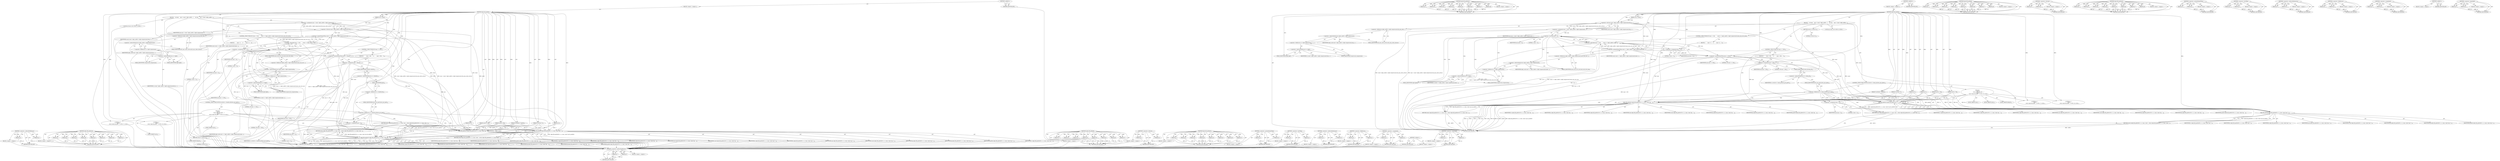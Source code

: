 digraph "&lt;operator&gt;.logicalAnd" {
vulnerable_153 [label=<(METHOD,&lt;operator&gt;.indirectFieldAccess)>];
vulnerable_154 [label=<(PARAM,p1)>];
vulnerable_155 [label=<(PARAM,p2)>];
vulnerable_156 [label=<(BLOCK,&lt;empty&gt;,&lt;empty&gt;)>];
vulnerable_157 [label=<(METHOD_RETURN,ANY)>];
vulnerable_184 [label=<(METHOD,tight_fill_palette16)>];
vulnerable_185 [label=<(PARAM,p1)>];
vulnerable_186 [label=<(PARAM,p2)>];
vulnerable_187 [label=<(PARAM,p3)>];
vulnerable_188 [label=<(PARAM,p4)>];
vulnerable_189 [label=<(PARAM,p5)>];
vulnerable_190 [label=<(PARAM,p6)>];
vulnerable_191 [label=<(PARAM,p7)>];
vulnerable_192 [label=<(PARAM,p8)>];
vulnerable_193 [label=<(BLOCK,&lt;empty&gt;,&lt;empty&gt;)>];
vulnerable_194 [label=<(METHOD_RETURN,ANY)>];
vulnerable_6 [label=<(METHOD,&lt;global&gt;)<SUB>1</SUB>>];
vulnerable_7 [label=<(BLOCK,&lt;empty&gt;,&lt;empty&gt;)<SUB>1</SUB>>];
vulnerable_8 [label=<(METHOD,tight_fill_palette)<SUB>1</SUB>>];
vulnerable_9 [label=<(PARAM,VncState *vs)<SUB>1</SUB>>];
vulnerable_10 [label=<(PARAM,int x)<SUB>1</SUB>>];
vulnerable_11 [label=<(PARAM,int y)<SUB>1</SUB>>];
vulnerable_12 [label=<(PARAM,size_t count)<SUB>2</SUB>>];
vulnerable_13 [label=<(PARAM,uint32_t *bg)<SUB>2</SUB>>];
vulnerable_14 [label=<(PARAM,uint32_t *fg)<SUB>2</SUB>>];
vulnerable_15 [label=<(PARAM,VncPalette **palette)<SUB>3</SUB>>];
vulnerable_16 [label=<(BLOCK,{
    int max;

    max = count / tight_conf[vs...,{
    int max;

    max = count / tight_conf[vs...)<SUB>4</SUB>>];
vulnerable_17 [label="<(LOCAL,int max: int)<SUB>5</SUB>>"];
vulnerable_18 [label=<(&lt;operator&gt;.assignment,max = count / tight_conf[vs-&gt;tight.compression]...)<SUB>7</SUB>>];
vulnerable_19 [label=<(IDENTIFIER,max,max = count / tight_conf[vs-&gt;tight.compression]...)<SUB>7</SUB>>];
vulnerable_20 [label=<(&lt;operator&gt;.division,count / tight_conf[vs-&gt;tight.compression].idx_m...)<SUB>7</SUB>>];
vulnerable_21 [label=<(IDENTIFIER,count,count / tight_conf[vs-&gt;tight.compression].idx_m...)<SUB>7</SUB>>];
vulnerable_22 [label=<(&lt;operator&gt;.fieldAccess,tight_conf[vs-&gt;tight.compression].idx_max_color...)<SUB>7</SUB>>];
vulnerable_23 [label=<(&lt;operator&gt;.indirectIndexAccess,tight_conf[vs-&gt;tight.compression])<SUB>7</SUB>>];
vulnerable_24 [label=<(IDENTIFIER,tight_conf,count / tight_conf[vs-&gt;tight.compression].idx_m...)<SUB>7</SUB>>];
vulnerable_25 [label=<(&lt;operator&gt;.fieldAccess,vs-&gt;tight.compression)<SUB>7</SUB>>];
vulnerable_26 [label=<(&lt;operator&gt;.indirectFieldAccess,vs-&gt;tight)<SUB>7</SUB>>];
vulnerable_27 [label=<(IDENTIFIER,vs,count / tight_conf[vs-&gt;tight.compression].idx_m...)<SUB>7</SUB>>];
vulnerable_28 [label=<(FIELD_IDENTIFIER,tight,tight)<SUB>7</SUB>>];
vulnerable_29 [label=<(FIELD_IDENTIFIER,compression,compression)<SUB>7</SUB>>];
vulnerable_30 [label=<(FIELD_IDENTIFIER,idx_max_colors_divisor,idx_max_colors_divisor)<SUB>7</SUB>>];
vulnerable_31 [label=<(CONTROL_STRUCTURE,IF,if (max &lt; 2 &amp;&amp;
        count &gt;= tight_conf[vs-&gt;tight.compression].mono_min_rect_size))<SUB>8</SUB>>];
vulnerable_32 [label=<(&lt;operator&gt;.logicalAnd,max &lt; 2 &amp;&amp;
        count &gt;= tight_conf[vs-&gt;tigh...)<SUB>8</SUB>>];
vulnerable_33 [label=<(&lt;operator&gt;.lessThan,max &lt; 2)<SUB>8</SUB>>];
vulnerable_34 [label=<(IDENTIFIER,max,max &lt; 2)<SUB>8</SUB>>];
vulnerable_35 [label=<(LITERAL,2,max &lt; 2)<SUB>8</SUB>>];
vulnerable_36 [label=<(&lt;operator&gt;.greaterEqualsThan,count &gt;= tight_conf[vs-&gt;tight.compression].mono...)<SUB>9</SUB>>];
vulnerable_37 [label=<(IDENTIFIER,count,count &gt;= tight_conf[vs-&gt;tight.compression].mono...)<SUB>9</SUB>>];
vulnerable_38 [label=<(&lt;operator&gt;.fieldAccess,tight_conf[vs-&gt;tight.compression].mono_min_rect...)<SUB>9</SUB>>];
vulnerable_39 [label=<(&lt;operator&gt;.indirectIndexAccess,tight_conf[vs-&gt;tight.compression])<SUB>9</SUB>>];
vulnerable_40 [label=<(IDENTIFIER,tight_conf,count &gt;= tight_conf[vs-&gt;tight.compression].mono...)<SUB>9</SUB>>];
vulnerable_41 [label=<(&lt;operator&gt;.fieldAccess,vs-&gt;tight.compression)<SUB>9</SUB>>];
vulnerable_42 [label=<(&lt;operator&gt;.indirectFieldAccess,vs-&gt;tight)<SUB>9</SUB>>];
vulnerable_43 [label=<(IDENTIFIER,vs,count &gt;= tight_conf[vs-&gt;tight.compression].mono...)<SUB>9</SUB>>];
vulnerable_44 [label=<(FIELD_IDENTIFIER,tight,tight)<SUB>9</SUB>>];
vulnerable_45 [label=<(FIELD_IDENTIFIER,compression,compression)<SUB>9</SUB>>];
vulnerable_46 [label=<(FIELD_IDENTIFIER,mono_min_rect_size,mono_min_rect_size)<SUB>9</SUB>>];
vulnerable_47 [label=<(BLOCK,{
        max = 2;
    },{
        max = 2;
    })<SUB>9</SUB>>];
vulnerable_48 [label=<(&lt;operator&gt;.assignment,max = 2)<SUB>10</SUB>>];
vulnerable_49 [label=<(IDENTIFIER,max,max = 2)<SUB>10</SUB>>];
vulnerable_50 [label=<(LITERAL,2,max = 2)<SUB>10</SUB>>];
vulnerable_51 [label=<(CONTROL_STRUCTURE,IF,if (max &gt;= 256))<SUB>12</SUB>>];
vulnerable_52 [label=<(&lt;operator&gt;.greaterEqualsThan,max &gt;= 256)<SUB>12</SUB>>];
vulnerable_53 [label=<(IDENTIFIER,max,max &gt;= 256)<SUB>12</SUB>>];
vulnerable_54 [label=<(LITERAL,256,max &gt;= 256)<SUB>12</SUB>>];
vulnerable_55 [label=<(BLOCK,{
         max = 256;
     },{
         max = 256;
     })<SUB>12</SUB>>];
vulnerable_56 [label=<(&lt;operator&gt;.assignment,max = 256)<SUB>13</SUB>>];
vulnerable_57 [label=<(IDENTIFIER,max,max = 256)<SUB>13</SUB>>];
vulnerable_58 [label=<(LITERAL,256,max = 256)<SUB>13</SUB>>];
vulnerable_59 [label=<(CONTROL_STRUCTURE,SWITCH,switch(vs-&gt;clientds.pf.bytes_per_pixel))<SUB>16</SUB>>];
vulnerable_60 [label=<(&lt;operator&gt;.fieldAccess,vs-&gt;clientds.pf.bytes_per_pixel)<SUB>16</SUB>>];
vulnerable_61 [label=<(&lt;operator&gt;.fieldAccess,vs-&gt;clientds.pf)<SUB>16</SUB>>];
vulnerable_62 [label=<(&lt;operator&gt;.indirectFieldAccess,vs-&gt;clientds)<SUB>16</SUB>>];
vulnerable_63 [label=<(IDENTIFIER,vs,switch(vs-&gt;clientds.pf.bytes_per_pixel))<SUB>16</SUB>>];
vulnerable_64 [label=<(FIELD_IDENTIFIER,clientds,clientds)<SUB>16</SUB>>];
vulnerable_65 [label=<(FIELD_IDENTIFIER,pf,pf)<SUB>16</SUB>>];
vulnerable_66 [label=<(FIELD_IDENTIFIER,bytes_per_pixel,bytes_per_pixel)<SUB>16</SUB>>];
vulnerable_67 [label="<(BLOCK,{
     case 4:
         return tight_fill_palet...,{
     case 4:
         return tight_fill_palet...)<SUB>16</SUB>>"];
vulnerable_68 [label=<(JUMP_TARGET,case)<SUB>17</SUB>>];
vulnerable_69 [label="<(LITERAL,4,{
     case 4:
         return tight_fill_palet...)<SUB>17</SUB>>"];
vulnerable_70 [label=<(RETURN,return tight_fill_palette32(vs, x, y, max, coun...,return tight_fill_palette32(vs, x, y, max, coun...)<SUB>18</SUB>>];
vulnerable_71 [label=<(tight_fill_palette32,tight_fill_palette32(vs, x, y, max, count, bg, ...)<SUB>18</SUB>>];
vulnerable_72 [label=<(IDENTIFIER,vs,tight_fill_palette32(vs, x, y, max, count, bg, ...)<SUB>18</SUB>>];
vulnerable_73 [label=<(IDENTIFIER,x,tight_fill_palette32(vs, x, y, max, count, bg, ...)<SUB>18</SUB>>];
vulnerable_74 [label=<(IDENTIFIER,y,tight_fill_palette32(vs, x, y, max, count, bg, ...)<SUB>18</SUB>>];
vulnerable_75 [label=<(IDENTIFIER,max,tight_fill_palette32(vs, x, y, max, count, bg, ...)<SUB>18</SUB>>];
vulnerable_76 [label=<(IDENTIFIER,count,tight_fill_palette32(vs, x, y, max, count, bg, ...)<SUB>18</SUB>>];
vulnerable_77 [label=<(IDENTIFIER,bg,tight_fill_palette32(vs, x, y, max, count, bg, ...)<SUB>18</SUB>>];
vulnerable_78 [label=<(IDENTIFIER,fg,tight_fill_palette32(vs, x, y, max, count, bg, ...)<SUB>18</SUB>>];
vulnerable_79 [label=<(IDENTIFIER,palette,tight_fill_palette32(vs, x, y, max, count, bg, ...)<SUB>18</SUB>>];
vulnerable_80 [label=<(JUMP_TARGET,case)<SUB>19</SUB>>];
vulnerable_81 [label="<(LITERAL,2,{
     case 4:
         return tight_fill_palet...)<SUB>19</SUB>>"];
vulnerable_82 [label=<(RETURN,return tight_fill_palette16(vs, x, y, max, coun...,return tight_fill_palette16(vs, x, y, max, coun...)<SUB>20</SUB>>];
vulnerable_83 [label=<(tight_fill_palette16,tight_fill_palette16(vs, x, y, max, count, bg, ...)<SUB>20</SUB>>];
vulnerable_84 [label=<(IDENTIFIER,vs,tight_fill_palette16(vs, x, y, max, count, bg, ...)<SUB>20</SUB>>];
vulnerable_85 [label=<(IDENTIFIER,x,tight_fill_palette16(vs, x, y, max, count, bg, ...)<SUB>20</SUB>>];
vulnerable_86 [label=<(IDENTIFIER,y,tight_fill_palette16(vs, x, y, max, count, bg, ...)<SUB>20</SUB>>];
vulnerable_87 [label=<(IDENTIFIER,max,tight_fill_palette16(vs, x, y, max, count, bg, ...)<SUB>20</SUB>>];
vulnerable_88 [label=<(IDENTIFIER,count,tight_fill_palette16(vs, x, y, max, count, bg, ...)<SUB>20</SUB>>];
vulnerable_89 [label=<(IDENTIFIER,bg,tight_fill_palette16(vs, x, y, max, count, bg, ...)<SUB>20</SUB>>];
vulnerable_90 [label=<(IDENTIFIER,fg,tight_fill_palette16(vs, x, y, max, count, bg, ...)<SUB>20</SUB>>];
vulnerable_91 [label=<(IDENTIFIER,palette,tight_fill_palette16(vs, x, y, max, count, bg, ...)<SUB>20</SUB>>];
vulnerable_92 [label=<(JUMP_TARGET,default)<SUB>21</SUB>>];
vulnerable_93 [label=<(&lt;operator&gt;.assignment,max = 2)<SUB>22</SUB>>];
vulnerable_94 [label=<(IDENTIFIER,max,max = 2)<SUB>22</SUB>>];
vulnerable_95 [label=<(LITERAL,2,max = 2)<SUB>22</SUB>>];
vulnerable_96 [label=<(RETURN,return tight_fill_palette8(vs, x, y, max, count...,return tight_fill_palette8(vs, x, y, max, count...)<SUB>23</SUB>>];
vulnerable_97 [label=<(tight_fill_palette8,tight_fill_palette8(vs, x, y, max, count, bg, f...)<SUB>23</SUB>>];
vulnerable_98 [label=<(IDENTIFIER,vs,tight_fill_palette8(vs, x, y, max, count, bg, f...)<SUB>23</SUB>>];
vulnerable_99 [label=<(IDENTIFIER,x,tight_fill_palette8(vs, x, y, max, count, bg, f...)<SUB>23</SUB>>];
vulnerable_100 [label=<(IDENTIFIER,y,tight_fill_palette8(vs, x, y, max, count, bg, f...)<SUB>23</SUB>>];
vulnerable_101 [label=<(IDENTIFIER,max,tight_fill_palette8(vs, x, y, max, count, bg, f...)<SUB>23</SUB>>];
vulnerable_102 [label=<(IDENTIFIER,count,tight_fill_palette8(vs, x, y, max, count, bg, f...)<SUB>23</SUB>>];
vulnerable_103 [label=<(IDENTIFIER,bg,tight_fill_palette8(vs, x, y, max, count, bg, f...)<SUB>23</SUB>>];
vulnerable_104 [label=<(IDENTIFIER,fg,tight_fill_palette8(vs, x, y, max, count, bg, f...)<SUB>23</SUB>>];
vulnerable_105 [label=<(IDENTIFIER,palette,tight_fill_palette8(vs, x, y, max, count, bg, f...)<SUB>23</SUB>>];
vulnerable_106 [label=<(RETURN,return 0;,return 0;)<SUB>25</SUB>>];
vulnerable_107 [label=<(LITERAL,0,return 0;)<SUB>25</SUB>>];
vulnerable_108 [label=<(METHOD_RETURN,int)<SUB>1</SUB>>];
vulnerable_110 [label=<(METHOD_RETURN,ANY)<SUB>1</SUB>>];
vulnerable_195 [label=<(METHOD,tight_fill_palette8)>];
vulnerable_196 [label=<(PARAM,p1)>];
vulnerable_197 [label=<(PARAM,p2)>];
vulnerable_198 [label=<(PARAM,p3)>];
vulnerable_199 [label=<(PARAM,p4)>];
vulnerable_200 [label=<(PARAM,p5)>];
vulnerable_201 [label=<(PARAM,p6)>];
vulnerable_202 [label=<(PARAM,p7)>];
vulnerable_203 [label=<(PARAM,p8)>];
vulnerable_204 [label=<(BLOCK,&lt;empty&gt;,&lt;empty&gt;)>];
vulnerable_205 [label=<(METHOD_RETURN,ANY)>];
vulnerable_138 [label=<(METHOD,&lt;operator&gt;.division)>];
vulnerable_139 [label=<(PARAM,p1)>];
vulnerable_140 [label=<(PARAM,p2)>];
vulnerable_141 [label=<(BLOCK,&lt;empty&gt;,&lt;empty&gt;)>];
vulnerable_142 [label=<(METHOD_RETURN,ANY)>];
vulnerable_173 [label=<(METHOD,tight_fill_palette32)>];
vulnerable_174 [label=<(PARAM,p1)>];
vulnerable_175 [label=<(PARAM,p2)>];
vulnerable_176 [label=<(PARAM,p3)>];
vulnerable_177 [label=<(PARAM,p4)>];
vulnerable_178 [label=<(PARAM,p5)>];
vulnerable_179 [label=<(PARAM,p6)>];
vulnerable_180 [label=<(PARAM,p7)>];
vulnerable_181 [label=<(PARAM,p8)>];
vulnerable_182 [label=<(BLOCK,&lt;empty&gt;,&lt;empty&gt;)>];
vulnerable_183 [label=<(METHOD_RETURN,ANY)>];
vulnerable_168 [label=<(METHOD,&lt;operator&gt;.greaterEqualsThan)>];
vulnerable_169 [label=<(PARAM,p1)>];
vulnerable_170 [label=<(PARAM,p2)>];
vulnerable_171 [label=<(BLOCK,&lt;empty&gt;,&lt;empty&gt;)>];
vulnerable_172 [label=<(METHOD_RETURN,ANY)>];
vulnerable_163 [label=<(METHOD,&lt;operator&gt;.lessThan)>];
vulnerable_164 [label=<(PARAM,p1)>];
vulnerable_165 [label=<(PARAM,p2)>];
vulnerable_166 [label=<(BLOCK,&lt;empty&gt;,&lt;empty&gt;)>];
vulnerable_167 [label=<(METHOD_RETURN,ANY)>];
vulnerable_148 [label=<(METHOD,&lt;operator&gt;.indirectIndexAccess)>];
vulnerable_149 [label=<(PARAM,p1)>];
vulnerable_150 [label=<(PARAM,p2)>];
vulnerable_151 [label=<(BLOCK,&lt;empty&gt;,&lt;empty&gt;)>];
vulnerable_152 [label=<(METHOD_RETURN,ANY)>];
vulnerable_143 [label=<(METHOD,&lt;operator&gt;.fieldAccess)>];
vulnerable_144 [label=<(PARAM,p1)>];
vulnerable_145 [label=<(PARAM,p2)>];
vulnerable_146 [label=<(BLOCK,&lt;empty&gt;,&lt;empty&gt;)>];
vulnerable_147 [label=<(METHOD_RETURN,ANY)>];
vulnerable_133 [label=<(METHOD,&lt;operator&gt;.assignment)>];
vulnerable_134 [label=<(PARAM,p1)>];
vulnerable_135 [label=<(PARAM,p2)>];
vulnerable_136 [label=<(BLOCK,&lt;empty&gt;,&lt;empty&gt;)>];
vulnerable_137 [label=<(METHOD_RETURN,ANY)>];
vulnerable_127 [label=<(METHOD,&lt;global&gt;)<SUB>1</SUB>>];
vulnerable_128 [label=<(BLOCK,&lt;empty&gt;,&lt;empty&gt;)>];
vulnerable_129 [label=<(METHOD_RETURN,ANY)>];
vulnerable_158 [label=<(METHOD,&lt;operator&gt;.logicalAnd)>];
vulnerable_159 [label=<(PARAM,p1)>];
vulnerable_160 [label=<(PARAM,p2)>];
vulnerable_161 [label=<(BLOCK,&lt;empty&gt;,&lt;empty&gt;)>];
vulnerable_162 [label=<(METHOD_RETURN,ANY)>];
fixed_151 [label=<(METHOD,&lt;operator&gt;.indirectFieldAccess)>];
fixed_152 [label=<(PARAM,p1)>];
fixed_153 [label=<(PARAM,p2)>];
fixed_154 [label=<(BLOCK,&lt;empty&gt;,&lt;empty&gt;)>];
fixed_155 [label=<(METHOD_RETURN,ANY)>];
fixed_182 [label=<(METHOD,tight_fill_palette16)>];
fixed_183 [label=<(PARAM,p1)>];
fixed_184 [label=<(PARAM,p2)>];
fixed_185 [label=<(PARAM,p3)>];
fixed_186 [label=<(PARAM,p4)>];
fixed_187 [label=<(PARAM,p5)>];
fixed_188 [label=<(PARAM,p6)>];
fixed_189 [label=<(PARAM,p7)>];
fixed_190 [label=<(PARAM,p8)>];
fixed_191 [label=<(BLOCK,&lt;empty&gt;,&lt;empty&gt;)>];
fixed_192 [label=<(METHOD_RETURN,ANY)>];
fixed_6 [label=<(METHOD,&lt;global&gt;)<SUB>1</SUB>>];
fixed_7 [label=<(BLOCK,&lt;empty&gt;,&lt;empty&gt;)<SUB>1</SUB>>];
fixed_8 [label=<(METHOD,tight_fill_palette)<SUB>1</SUB>>];
fixed_9 [label=<(PARAM,VncState *vs)<SUB>1</SUB>>];
fixed_10 [label=<(PARAM,int x)<SUB>1</SUB>>];
fixed_11 [label=<(PARAM,int y)<SUB>1</SUB>>];
fixed_12 [label=<(PARAM,size_t count)<SUB>2</SUB>>];
fixed_13 [label=<(PARAM,uint32_t *bg)<SUB>2</SUB>>];
fixed_14 [label=<(PARAM,uint32_t *fg)<SUB>2</SUB>>];
fixed_15 [label=<(PARAM,VncPalette **palette)<SUB>3</SUB>>];
fixed_16 [label=<(BLOCK,{
    int max;

    max = count / tight_conf[vs...,{
    int max;

    max = count / tight_conf[vs...)<SUB>4</SUB>>];
fixed_17 [label="<(LOCAL,int max: int)<SUB>5</SUB>>"];
fixed_18 [label=<(&lt;operator&gt;.assignment,max = count / tight_conf[vs-&gt;tight.compression]...)<SUB>7</SUB>>];
fixed_19 [label=<(IDENTIFIER,max,max = count / tight_conf[vs-&gt;tight.compression]...)<SUB>7</SUB>>];
fixed_20 [label=<(&lt;operator&gt;.division,count / tight_conf[vs-&gt;tight.compression].idx_m...)<SUB>7</SUB>>];
fixed_21 [label=<(IDENTIFIER,count,count / tight_conf[vs-&gt;tight.compression].idx_m...)<SUB>7</SUB>>];
fixed_22 [label=<(&lt;operator&gt;.fieldAccess,tight_conf[vs-&gt;tight.compression].idx_max_color...)<SUB>7</SUB>>];
fixed_23 [label=<(&lt;operator&gt;.indirectIndexAccess,tight_conf[vs-&gt;tight.compression])<SUB>7</SUB>>];
fixed_24 [label=<(IDENTIFIER,tight_conf,count / tight_conf[vs-&gt;tight.compression].idx_m...)<SUB>7</SUB>>];
fixed_25 [label=<(&lt;operator&gt;.fieldAccess,vs-&gt;tight.compression)<SUB>7</SUB>>];
fixed_26 [label=<(&lt;operator&gt;.indirectFieldAccess,vs-&gt;tight)<SUB>7</SUB>>];
fixed_27 [label=<(IDENTIFIER,vs,count / tight_conf[vs-&gt;tight.compression].idx_m...)<SUB>7</SUB>>];
fixed_28 [label=<(FIELD_IDENTIFIER,tight,tight)<SUB>7</SUB>>];
fixed_29 [label=<(FIELD_IDENTIFIER,compression,compression)<SUB>7</SUB>>];
fixed_30 [label=<(FIELD_IDENTIFIER,idx_max_colors_divisor,idx_max_colors_divisor)<SUB>7</SUB>>];
fixed_31 [label=<(CONTROL_STRUCTURE,IF,if (max &lt; 2 &amp;&amp;
        count &gt;= tight_conf[vs-&gt;tight.compression].mono_min_rect_size))<SUB>8</SUB>>];
fixed_32 [label=<(&lt;operator&gt;.logicalAnd,max &lt; 2 &amp;&amp;
        count &gt;= tight_conf[vs-&gt;tigh...)<SUB>8</SUB>>];
fixed_33 [label=<(&lt;operator&gt;.lessThan,max &lt; 2)<SUB>8</SUB>>];
fixed_34 [label=<(IDENTIFIER,max,max &lt; 2)<SUB>8</SUB>>];
fixed_35 [label=<(LITERAL,2,max &lt; 2)<SUB>8</SUB>>];
fixed_36 [label=<(&lt;operator&gt;.greaterEqualsThan,count &gt;= tight_conf[vs-&gt;tight.compression].mono...)<SUB>9</SUB>>];
fixed_37 [label=<(IDENTIFIER,count,count &gt;= tight_conf[vs-&gt;tight.compression].mono...)<SUB>9</SUB>>];
fixed_38 [label=<(&lt;operator&gt;.fieldAccess,tight_conf[vs-&gt;tight.compression].mono_min_rect...)<SUB>9</SUB>>];
fixed_39 [label=<(&lt;operator&gt;.indirectIndexAccess,tight_conf[vs-&gt;tight.compression])<SUB>9</SUB>>];
fixed_40 [label=<(IDENTIFIER,tight_conf,count &gt;= tight_conf[vs-&gt;tight.compression].mono...)<SUB>9</SUB>>];
fixed_41 [label=<(&lt;operator&gt;.fieldAccess,vs-&gt;tight.compression)<SUB>9</SUB>>];
fixed_42 [label=<(&lt;operator&gt;.indirectFieldAccess,vs-&gt;tight)<SUB>9</SUB>>];
fixed_43 [label=<(IDENTIFIER,vs,count &gt;= tight_conf[vs-&gt;tight.compression].mono...)<SUB>9</SUB>>];
fixed_44 [label=<(FIELD_IDENTIFIER,tight,tight)<SUB>9</SUB>>];
fixed_45 [label=<(FIELD_IDENTIFIER,compression,compression)<SUB>9</SUB>>];
fixed_46 [label=<(FIELD_IDENTIFIER,mono_min_rect_size,mono_min_rect_size)<SUB>9</SUB>>];
fixed_47 [label=<(BLOCK,{
        max = 2;
    },{
        max = 2;
    })<SUB>9</SUB>>];
fixed_48 [label=<(&lt;operator&gt;.assignment,max = 2)<SUB>10</SUB>>];
fixed_49 [label=<(IDENTIFIER,max,max = 2)<SUB>10</SUB>>];
fixed_50 [label=<(LITERAL,2,max = 2)<SUB>10</SUB>>];
fixed_51 [label=<(CONTROL_STRUCTURE,IF,if (max &gt;= 256))<SUB>12</SUB>>];
fixed_52 [label=<(&lt;operator&gt;.greaterEqualsThan,max &gt;= 256)<SUB>12</SUB>>];
fixed_53 [label=<(IDENTIFIER,max,max &gt;= 256)<SUB>12</SUB>>];
fixed_54 [label=<(LITERAL,256,max &gt;= 256)<SUB>12</SUB>>];
fixed_55 [label=<(BLOCK,{
         max = 256;
     },{
         max = 256;
     })<SUB>12</SUB>>];
fixed_56 [label=<(&lt;operator&gt;.assignment,max = 256)<SUB>13</SUB>>];
fixed_57 [label=<(IDENTIFIER,max,max = 256)<SUB>13</SUB>>];
fixed_58 [label=<(LITERAL,256,max = 256)<SUB>13</SUB>>];
fixed_59 [label=<(CONTROL_STRUCTURE,SWITCH,switch(vs-&gt;client_pf.bytes_per_pixel))<SUB>16</SUB>>];
fixed_60 [label=<(&lt;operator&gt;.fieldAccess,vs-&gt;client_pf.bytes_per_pixel)<SUB>16</SUB>>];
fixed_61 [label=<(&lt;operator&gt;.indirectFieldAccess,vs-&gt;client_pf)<SUB>16</SUB>>];
fixed_62 [label=<(IDENTIFIER,vs,switch(vs-&gt;client_pf.bytes_per_pixel))<SUB>16</SUB>>];
fixed_63 [label=<(FIELD_IDENTIFIER,client_pf,client_pf)<SUB>16</SUB>>];
fixed_64 [label=<(FIELD_IDENTIFIER,bytes_per_pixel,bytes_per_pixel)<SUB>16</SUB>>];
fixed_65 [label="<(BLOCK,{
     case 4:
         return tight_fill_palet...,{
     case 4:
         return tight_fill_palet...)<SUB>16</SUB>>"];
fixed_66 [label=<(JUMP_TARGET,case)<SUB>17</SUB>>];
fixed_67 [label="<(LITERAL,4,{
     case 4:
         return tight_fill_palet...)<SUB>17</SUB>>"];
fixed_68 [label=<(RETURN,return tight_fill_palette32(vs, x, y, max, coun...,return tight_fill_palette32(vs, x, y, max, coun...)<SUB>18</SUB>>];
fixed_69 [label=<(tight_fill_palette32,tight_fill_palette32(vs, x, y, max, count, bg, ...)<SUB>18</SUB>>];
fixed_70 [label=<(IDENTIFIER,vs,tight_fill_palette32(vs, x, y, max, count, bg, ...)<SUB>18</SUB>>];
fixed_71 [label=<(IDENTIFIER,x,tight_fill_palette32(vs, x, y, max, count, bg, ...)<SUB>18</SUB>>];
fixed_72 [label=<(IDENTIFIER,y,tight_fill_palette32(vs, x, y, max, count, bg, ...)<SUB>18</SUB>>];
fixed_73 [label=<(IDENTIFIER,max,tight_fill_palette32(vs, x, y, max, count, bg, ...)<SUB>18</SUB>>];
fixed_74 [label=<(IDENTIFIER,count,tight_fill_palette32(vs, x, y, max, count, bg, ...)<SUB>18</SUB>>];
fixed_75 [label=<(IDENTIFIER,bg,tight_fill_palette32(vs, x, y, max, count, bg, ...)<SUB>18</SUB>>];
fixed_76 [label=<(IDENTIFIER,fg,tight_fill_palette32(vs, x, y, max, count, bg, ...)<SUB>18</SUB>>];
fixed_77 [label=<(IDENTIFIER,palette,tight_fill_palette32(vs, x, y, max, count, bg, ...)<SUB>18</SUB>>];
fixed_78 [label=<(JUMP_TARGET,case)<SUB>19</SUB>>];
fixed_79 [label="<(LITERAL,2,{
     case 4:
         return tight_fill_palet...)<SUB>19</SUB>>"];
fixed_80 [label=<(RETURN,return tight_fill_palette16(vs, x, y, max, coun...,return tight_fill_palette16(vs, x, y, max, coun...)<SUB>20</SUB>>];
fixed_81 [label=<(tight_fill_palette16,tight_fill_palette16(vs, x, y, max, count, bg, ...)<SUB>20</SUB>>];
fixed_82 [label=<(IDENTIFIER,vs,tight_fill_palette16(vs, x, y, max, count, bg, ...)<SUB>20</SUB>>];
fixed_83 [label=<(IDENTIFIER,x,tight_fill_palette16(vs, x, y, max, count, bg, ...)<SUB>20</SUB>>];
fixed_84 [label=<(IDENTIFIER,y,tight_fill_palette16(vs, x, y, max, count, bg, ...)<SUB>20</SUB>>];
fixed_85 [label=<(IDENTIFIER,max,tight_fill_palette16(vs, x, y, max, count, bg, ...)<SUB>20</SUB>>];
fixed_86 [label=<(IDENTIFIER,count,tight_fill_palette16(vs, x, y, max, count, bg, ...)<SUB>20</SUB>>];
fixed_87 [label=<(IDENTIFIER,bg,tight_fill_palette16(vs, x, y, max, count, bg, ...)<SUB>20</SUB>>];
fixed_88 [label=<(IDENTIFIER,fg,tight_fill_palette16(vs, x, y, max, count, bg, ...)<SUB>20</SUB>>];
fixed_89 [label=<(IDENTIFIER,palette,tight_fill_palette16(vs, x, y, max, count, bg, ...)<SUB>20</SUB>>];
fixed_90 [label=<(JUMP_TARGET,default)<SUB>21</SUB>>];
fixed_91 [label=<(&lt;operator&gt;.assignment,max = 2)<SUB>22</SUB>>];
fixed_92 [label=<(IDENTIFIER,max,max = 2)<SUB>22</SUB>>];
fixed_93 [label=<(LITERAL,2,max = 2)<SUB>22</SUB>>];
fixed_94 [label=<(RETURN,return tight_fill_palette8(vs, x, y, max, count...,return tight_fill_palette8(vs, x, y, max, count...)<SUB>23</SUB>>];
fixed_95 [label=<(tight_fill_palette8,tight_fill_palette8(vs, x, y, max, count, bg, f...)<SUB>23</SUB>>];
fixed_96 [label=<(IDENTIFIER,vs,tight_fill_palette8(vs, x, y, max, count, bg, f...)<SUB>23</SUB>>];
fixed_97 [label=<(IDENTIFIER,x,tight_fill_palette8(vs, x, y, max, count, bg, f...)<SUB>23</SUB>>];
fixed_98 [label=<(IDENTIFIER,y,tight_fill_palette8(vs, x, y, max, count, bg, f...)<SUB>23</SUB>>];
fixed_99 [label=<(IDENTIFIER,max,tight_fill_palette8(vs, x, y, max, count, bg, f...)<SUB>23</SUB>>];
fixed_100 [label=<(IDENTIFIER,count,tight_fill_palette8(vs, x, y, max, count, bg, f...)<SUB>23</SUB>>];
fixed_101 [label=<(IDENTIFIER,bg,tight_fill_palette8(vs, x, y, max, count, bg, f...)<SUB>23</SUB>>];
fixed_102 [label=<(IDENTIFIER,fg,tight_fill_palette8(vs, x, y, max, count, bg, f...)<SUB>23</SUB>>];
fixed_103 [label=<(IDENTIFIER,palette,tight_fill_palette8(vs, x, y, max, count, bg, f...)<SUB>23</SUB>>];
fixed_104 [label=<(RETURN,return 0;,return 0;)<SUB>25</SUB>>];
fixed_105 [label=<(LITERAL,0,return 0;)<SUB>25</SUB>>];
fixed_106 [label=<(METHOD_RETURN,int)<SUB>1</SUB>>];
fixed_108 [label=<(METHOD_RETURN,ANY)<SUB>1</SUB>>];
fixed_193 [label=<(METHOD,tight_fill_palette8)>];
fixed_194 [label=<(PARAM,p1)>];
fixed_195 [label=<(PARAM,p2)>];
fixed_196 [label=<(PARAM,p3)>];
fixed_197 [label=<(PARAM,p4)>];
fixed_198 [label=<(PARAM,p5)>];
fixed_199 [label=<(PARAM,p6)>];
fixed_200 [label=<(PARAM,p7)>];
fixed_201 [label=<(PARAM,p8)>];
fixed_202 [label=<(BLOCK,&lt;empty&gt;,&lt;empty&gt;)>];
fixed_203 [label=<(METHOD_RETURN,ANY)>];
fixed_136 [label=<(METHOD,&lt;operator&gt;.division)>];
fixed_137 [label=<(PARAM,p1)>];
fixed_138 [label=<(PARAM,p2)>];
fixed_139 [label=<(BLOCK,&lt;empty&gt;,&lt;empty&gt;)>];
fixed_140 [label=<(METHOD_RETURN,ANY)>];
fixed_171 [label=<(METHOD,tight_fill_palette32)>];
fixed_172 [label=<(PARAM,p1)>];
fixed_173 [label=<(PARAM,p2)>];
fixed_174 [label=<(PARAM,p3)>];
fixed_175 [label=<(PARAM,p4)>];
fixed_176 [label=<(PARAM,p5)>];
fixed_177 [label=<(PARAM,p6)>];
fixed_178 [label=<(PARAM,p7)>];
fixed_179 [label=<(PARAM,p8)>];
fixed_180 [label=<(BLOCK,&lt;empty&gt;,&lt;empty&gt;)>];
fixed_181 [label=<(METHOD_RETURN,ANY)>];
fixed_166 [label=<(METHOD,&lt;operator&gt;.greaterEqualsThan)>];
fixed_167 [label=<(PARAM,p1)>];
fixed_168 [label=<(PARAM,p2)>];
fixed_169 [label=<(BLOCK,&lt;empty&gt;,&lt;empty&gt;)>];
fixed_170 [label=<(METHOD_RETURN,ANY)>];
fixed_161 [label=<(METHOD,&lt;operator&gt;.lessThan)>];
fixed_162 [label=<(PARAM,p1)>];
fixed_163 [label=<(PARAM,p2)>];
fixed_164 [label=<(BLOCK,&lt;empty&gt;,&lt;empty&gt;)>];
fixed_165 [label=<(METHOD_RETURN,ANY)>];
fixed_146 [label=<(METHOD,&lt;operator&gt;.indirectIndexAccess)>];
fixed_147 [label=<(PARAM,p1)>];
fixed_148 [label=<(PARAM,p2)>];
fixed_149 [label=<(BLOCK,&lt;empty&gt;,&lt;empty&gt;)>];
fixed_150 [label=<(METHOD_RETURN,ANY)>];
fixed_141 [label=<(METHOD,&lt;operator&gt;.fieldAccess)>];
fixed_142 [label=<(PARAM,p1)>];
fixed_143 [label=<(PARAM,p2)>];
fixed_144 [label=<(BLOCK,&lt;empty&gt;,&lt;empty&gt;)>];
fixed_145 [label=<(METHOD_RETURN,ANY)>];
fixed_131 [label=<(METHOD,&lt;operator&gt;.assignment)>];
fixed_132 [label=<(PARAM,p1)>];
fixed_133 [label=<(PARAM,p2)>];
fixed_134 [label=<(BLOCK,&lt;empty&gt;,&lt;empty&gt;)>];
fixed_135 [label=<(METHOD_RETURN,ANY)>];
fixed_125 [label=<(METHOD,&lt;global&gt;)<SUB>1</SUB>>];
fixed_126 [label=<(BLOCK,&lt;empty&gt;,&lt;empty&gt;)>];
fixed_127 [label=<(METHOD_RETURN,ANY)>];
fixed_156 [label=<(METHOD,&lt;operator&gt;.logicalAnd)>];
fixed_157 [label=<(PARAM,p1)>];
fixed_158 [label=<(PARAM,p2)>];
fixed_159 [label=<(BLOCK,&lt;empty&gt;,&lt;empty&gt;)>];
fixed_160 [label=<(METHOD_RETURN,ANY)>];
vulnerable_153 -> vulnerable_154  [key=0, label="AST: "];
vulnerable_153 -> vulnerable_154  [key=1, label="DDG: "];
vulnerable_153 -> vulnerable_156  [key=0, label="AST: "];
vulnerable_153 -> vulnerable_155  [key=0, label="AST: "];
vulnerable_153 -> vulnerable_155  [key=1, label="DDG: "];
vulnerable_153 -> vulnerable_157  [key=0, label="AST: "];
vulnerable_153 -> vulnerable_157  [key=1, label="CFG: "];
vulnerable_154 -> vulnerable_157  [key=0, label="DDG: p1"];
vulnerable_155 -> vulnerable_157  [key=0, label="DDG: p2"];
vulnerable_156 -> fixed_151  [key=0];
vulnerable_157 -> fixed_151  [key=0];
vulnerable_184 -> vulnerable_185  [key=0, label="AST: "];
vulnerable_184 -> vulnerable_185  [key=1, label="DDG: "];
vulnerable_184 -> vulnerable_193  [key=0, label="AST: "];
vulnerable_184 -> vulnerable_186  [key=0, label="AST: "];
vulnerable_184 -> vulnerable_186  [key=1, label="DDG: "];
vulnerable_184 -> vulnerable_194  [key=0, label="AST: "];
vulnerable_184 -> vulnerable_194  [key=1, label="CFG: "];
vulnerable_184 -> vulnerable_187  [key=0, label="AST: "];
vulnerable_184 -> vulnerable_187  [key=1, label="DDG: "];
vulnerable_184 -> vulnerable_188  [key=0, label="AST: "];
vulnerable_184 -> vulnerable_188  [key=1, label="DDG: "];
vulnerable_184 -> vulnerable_189  [key=0, label="AST: "];
vulnerable_184 -> vulnerable_189  [key=1, label="DDG: "];
vulnerable_184 -> vulnerable_190  [key=0, label="AST: "];
vulnerable_184 -> vulnerable_190  [key=1, label="DDG: "];
vulnerable_184 -> vulnerable_191  [key=0, label="AST: "];
vulnerable_184 -> vulnerable_191  [key=1, label="DDG: "];
vulnerable_184 -> vulnerable_192  [key=0, label="AST: "];
vulnerable_184 -> vulnerable_192  [key=1, label="DDG: "];
vulnerable_185 -> vulnerable_194  [key=0, label="DDG: p1"];
vulnerable_186 -> vulnerable_194  [key=0, label="DDG: p2"];
vulnerable_187 -> vulnerable_194  [key=0, label="DDG: p3"];
vulnerable_188 -> vulnerable_194  [key=0, label="DDG: p4"];
vulnerable_189 -> vulnerable_194  [key=0, label="DDG: p5"];
vulnerable_190 -> vulnerable_194  [key=0, label="DDG: p6"];
vulnerable_191 -> vulnerable_194  [key=0, label="DDG: p7"];
vulnerable_192 -> vulnerable_194  [key=0, label="DDG: p8"];
vulnerable_193 -> fixed_151  [key=0];
vulnerable_194 -> fixed_151  [key=0];
vulnerable_6 -> vulnerable_7  [key=0, label="AST: "];
vulnerable_6 -> vulnerable_110  [key=0, label="AST: "];
vulnerable_6 -> vulnerable_110  [key=1, label="CFG: "];
vulnerable_7 -> vulnerable_8  [key=0, label="AST: "];
vulnerable_8 -> vulnerable_9  [key=0, label="AST: "];
vulnerable_8 -> vulnerable_9  [key=1, label="DDG: "];
vulnerable_8 -> vulnerable_10  [key=0, label="AST: "];
vulnerable_8 -> vulnerable_10  [key=1, label="DDG: "];
vulnerable_8 -> vulnerable_11  [key=0, label="AST: "];
vulnerable_8 -> vulnerable_11  [key=1, label="DDG: "];
vulnerable_8 -> vulnerable_12  [key=0, label="AST: "];
vulnerable_8 -> vulnerable_12  [key=1, label="DDG: "];
vulnerable_8 -> vulnerable_13  [key=0, label="AST: "];
vulnerable_8 -> vulnerable_13  [key=1, label="DDG: "];
vulnerable_8 -> vulnerable_14  [key=0, label="AST: "];
vulnerable_8 -> vulnerable_14  [key=1, label="DDG: "];
vulnerable_8 -> vulnerable_15  [key=0, label="AST: "];
vulnerable_8 -> vulnerable_15  [key=1, label="DDG: "];
vulnerable_8 -> vulnerable_16  [key=0, label="AST: "];
vulnerable_8 -> vulnerable_108  [key=0, label="AST: "];
vulnerable_8 -> vulnerable_28  [key=0, label="CFG: "];
vulnerable_8 -> vulnerable_20  [key=0, label="DDG: "];
vulnerable_8 -> vulnerable_48  [key=0, label="DDG: "];
vulnerable_8 -> vulnerable_52  [key=0, label="DDG: "];
vulnerable_8 -> vulnerable_56  [key=0, label="DDG: "];
vulnerable_8 -> vulnerable_69  [key=0, label="DDG: "];
vulnerable_8 -> vulnerable_81  [key=0, label="DDG: "];
vulnerable_8 -> vulnerable_93  [key=0, label="DDG: "];
vulnerable_8 -> vulnerable_33  [key=0, label="DDG: "];
vulnerable_8 -> vulnerable_36  [key=0, label="DDG: "];
vulnerable_8 -> vulnerable_71  [key=0, label="DDG: "];
vulnerable_8 -> vulnerable_83  [key=0, label="DDG: "];
vulnerable_8 -> vulnerable_97  [key=0, label="DDG: "];
vulnerable_9 -> vulnerable_71  [key=0, label="DDG: vs"];
vulnerable_9 -> vulnerable_83  [key=0, label="DDG: vs"];
vulnerable_9 -> vulnerable_97  [key=0, label="DDG: vs"];
vulnerable_10 -> vulnerable_71  [key=0, label="DDG: x"];
vulnerable_10 -> vulnerable_83  [key=0, label="DDG: x"];
vulnerable_10 -> vulnerable_97  [key=0, label="DDG: x"];
vulnerable_11 -> vulnerable_71  [key=0, label="DDG: y"];
vulnerable_11 -> vulnerable_83  [key=0, label="DDG: y"];
vulnerable_11 -> vulnerable_97  [key=0, label="DDG: y"];
vulnerable_12 -> vulnerable_20  [key=0, label="DDG: count"];
vulnerable_13 -> vulnerable_71  [key=0, label="DDG: bg"];
vulnerable_13 -> vulnerable_83  [key=0, label="DDG: bg"];
vulnerable_13 -> vulnerable_97  [key=0, label="DDG: bg"];
vulnerable_14 -> vulnerable_71  [key=0, label="DDG: fg"];
vulnerable_14 -> vulnerable_83  [key=0, label="DDG: fg"];
vulnerable_14 -> vulnerable_97  [key=0, label="DDG: fg"];
vulnerable_15 -> vulnerable_71  [key=0, label="DDG: palette"];
vulnerable_15 -> vulnerable_83  [key=0, label="DDG: palette"];
vulnerable_15 -> vulnerable_97  [key=0, label="DDG: palette"];
vulnerable_16 -> vulnerable_17  [key=0, label="AST: "];
vulnerable_16 -> vulnerable_18  [key=0, label="AST: "];
vulnerable_16 -> vulnerable_31  [key=0, label="AST: "];
vulnerable_16 -> vulnerable_51  [key=0, label="AST: "];
vulnerable_16 -> vulnerable_59  [key=0, label="AST: "];
vulnerable_16 -> vulnerable_106  [key=0, label="AST: "];
vulnerable_17 -> fixed_151  [key=0];
vulnerable_18 -> vulnerable_19  [key=0, label="AST: "];
vulnerable_18 -> vulnerable_20  [key=0, label="AST: "];
vulnerable_18 -> vulnerable_33  [key=0, label="CFG: "];
vulnerable_18 -> vulnerable_33  [key=1, label="DDG: max"];
vulnerable_18 -> vulnerable_108  [key=0, label="DDG: count / tight_conf[vs-&gt;tight.compression].idx_max_colors_divisor"];
vulnerable_18 -> vulnerable_108  [key=1, label="DDG: max = count / tight_conf[vs-&gt;tight.compression].idx_max_colors_divisor"];
vulnerable_19 -> fixed_151  [key=0];
vulnerable_20 -> vulnerable_21  [key=0, label="AST: "];
vulnerable_20 -> vulnerable_22  [key=0, label="AST: "];
vulnerable_20 -> vulnerable_18  [key=0, label="CFG: "];
vulnerable_20 -> vulnerable_18  [key=1, label="DDG: count"];
vulnerable_20 -> vulnerable_18  [key=2, label="DDG: tight_conf[vs-&gt;tight.compression].idx_max_colors_divisor"];
vulnerable_20 -> vulnerable_36  [key=0, label="DDG: count"];
vulnerable_20 -> vulnerable_71  [key=0, label="DDG: count"];
vulnerable_20 -> vulnerable_83  [key=0, label="DDG: count"];
vulnerable_20 -> vulnerable_97  [key=0, label="DDG: count"];
vulnerable_21 -> fixed_151  [key=0];
vulnerable_22 -> vulnerable_23  [key=0, label="AST: "];
vulnerable_22 -> vulnerable_30  [key=0, label="AST: "];
vulnerable_22 -> vulnerable_20  [key=0, label="CFG: "];
vulnerable_23 -> vulnerable_24  [key=0, label="AST: "];
vulnerable_23 -> vulnerable_25  [key=0, label="AST: "];
vulnerable_23 -> vulnerable_30  [key=0, label="CFG: "];
vulnerable_24 -> fixed_151  [key=0];
vulnerable_25 -> vulnerable_26  [key=0, label="AST: "];
vulnerable_25 -> vulnerable_29  [key=0, label="AST: "];
vulnerable_25 -> vulnerable_23  [key=0, label="CFG: "];
vulnerable_26 -> vulnerable_27  [key=0, label="AST: "];
vulnerable_26 -> vulnerable_28  [key=0, label="AST: "];
vulnerable_26 -> vulnerable_29  [key=0, label="CFG: "];
vulnerable_27 -> fixed_151  [key=0];
vulnerable_28 -> vulnerable_26  [key=0, label="CFG: "];
vulnerable_29 -> vulnerable_25  [key=0, label="CFG: "];
vulnerable_30 -> vulnerable_22  [key=0, label="CFG: "];
vulnerable_31 -> vulnerable_32  [key=0, label="AST: "];
vulnerable_31 -> vulnerable_47  [key=0, label="AST: "];
vulnerable_32 -> vulnerable_33  [key=0, label="AST: "];
vulnerable_32 -> vulnerable_36  [key=0, label="AST: "];
vulnerable_32 -> vulnerable_48  [key=0, label="CFG: "];
vulnerable_32 -> vulnerable_48  [key=1, label="CDG: "];
vulnerable_32 -> vulnerable_52  [key=0, label="CFG: "];
vulnerable_32 -> vulnerable_108  [key=0, label="DDG: max &lt; 2"];
vulnerable_32 -> vulnerable_108  [key=1, label="DDG: count &gt;= tight_conf[vs-&gt;tight.compression].mono_min_rect_size"];
vulnerable_32 -> vulnerable_108  [key=2, label="DDG: max &lt; 2 &amp;&amp;
        count &gt;= tight_conf[vs-&gt;tight.compression].mono_min_rect_size"];
vulnerable_33 -> vulnerable_34  [key=0, label="AST: "];
vulnerable_33 -> vulnerable_35  [key=0, label="AST: "];
vulnerable_33 -> vulnerable_32  [key=0, label="CFG: "];
vulnerable_33 -> vulnerable_32  [key=1, label="DDG: max"];
vulnerable_33 -> vulnerable_32  [key=2, label="DDG: 2"];
vulnerable_33 -> vulnerable_44  [key=0, label="CFG: "];
vulnerable_33 -> vulnerable_44  [key=1, label="CDG: "];
vulnerable_33 -> vulnerable_52  [key=0, label="DDG: max"];
vulnerable_33 -> vulnerable_42  [key=0, label="CDG: "];
vulnerable_33 -> vulnerable_46  [key=0, label="CDG: "];
vulnerable_33 -> vulnerable_38  [key=0, label="CDG: "];
vulnerable_33 -> vulnerable_45  [key=0, label="CDG: "];
vulnerable_33 -> vulnerable_36  [key=0, label="CDG: "];
vulnerable_33 -> vulnerable_41  [key=0, label="CDG: "];
vulnerable_33 -> vulnerable_39  [key=0, label="CDG: "];
vulnerable_34 -> fixed_151  [key=0];
vulnerable_35 -> fixed_151  [key=0];
vulnerable_36 -> vulnerable_37  [key=0, label="AST: "];
vulnerable_36 -> vulnerable_38  [key=0, label="AST: "];
vulnerable_36 -> vulnerable_32  [key=0, label="CFG: "];
vulnerable_36 -> vulnerable_32  [key=1, label="DDG: count"];
vulnerable_36 -> vulnerable_32  [key=2, label="DDG: tight_conf[vs-&gt;tight.compression].mono_min_rect_size"];
vulnerable_36 -> vulnerable_71  [key=0, label="DDG: count"];
vulnerable_36 -> vulnerable_83  [key=0, label="DDG: count"];
vulnerable_36 -> vulnerable_97  [key=0, label="DDG: count"];
vulnerable_37 -> fixed_151  [key=0];
vulnerable_38 -> vulnerable_39  [key=0, label="AST: "];
vulnerable_38 -> vulnerable_46  [key=0, label="AST: "];
vulnerable_38 -> vulnerable_36  [key=0, label="CFG: "];
vulnerable_39 -> vulnerable_40  [key=0, label="AST: "];
vulnerable_39 -> vulnerable_41  [key=0, label="AST: "];
vulnerable_39 -> vulnerable_46  [key=0, label="CFG: "];
vulnerable_40 -> fixed_151  [key=0];
vulnerable_41 -> vulnerable_42  [key=0, label="AST: "];
vulnerable_41 -> vulnerable_45  [key=0, label="AST: "];
vulnerable_41 -> vulnerable_39  [key=0, label="CFG: "];
vulnerable_42 -> vulnerable_43  [key=0, label="AST: "];
vulnerable_42 -> vulnerable_44  [key=0, label="AST: "];
vulnerable_42 -> vulnerable_45  [key=0, label="CFG: "];
vulnerable_43 -> fixed_151  [key=0];
vulnerable_44 -> vulnerable_42  [key=0, label="CFG: "];
vulnerable_45 -> vulnerable_41  [key=0, label="CFG: "];
vulnerable_46 -> vulnerable_38  [key=0, label="CFG: "];
vulnerable_47 -> vulnerable_48  [key=0, label="AST: "];
vulnerable_48 -> vulnerable_49  [key=0, label="AST: "];
vulnerable_48 -> vulnerable_50  [key=0, label="AST: "];
vulnerable_48 -> vulnerable_52  [key=0, label="CFG: "];
vulnerable_48 -> vulnerable_52  [key=1, label="DDG: max"];
vulnerable_48 -> vulnerable_108  [key=0, label="DDG: max = 2"];
vulnerable_49 -> fixed_151  [key=0];
vulnerable_50 -> fixed_151  [key=0];
vulnerable_51 -> vulnerable_52  [key=0, label="AST: "];
vulnerable_51 -> vulnerable_55  [key=0, label="AST: "];
vulnerable_52 -> vulnerable_53  [key=0, label="AST: "];
vulnerable_52 -> vulnerable_54  [key=0, label="AST: "];
vulnerable_52 -> vulnerable_56  [key=0, label="CFG: "];
vulnerable_52 -> vulnerable_56  [key=1, label="CDG: "];
vulnerable_52 -> vulnerable_64  [key=0, label="CFG: "];
vulnerable_52 -> vulnerable_108  [key=0, label="DDG: max &gt;= 256"];
vulnerable_52 -> vulnerable_71  [key=0, label="DDG: max"];
vulnerable_52 -> vulnerable_83  [key=0, label="DDG: max"];
vulnerable_53 -> fixed_151  [key=0];
vulnerable_54 -> fixed_151  [key=0];
vulnerable_55 -> vulnerable_56  [key=0, label="AST: "];
vulnerable_56 -> vulnerable_57  [key=0, label="AST: "];
vulnerable_56 -> vulnerable_58  [key=0, label="AST: "];
vulnerable_56 -> vulnerable_64  [key=0, label="CFG: "];
vulnerable_56 -> vulnerable_108  [key=0, label="DDG: max = 256"];
vulnerable_56 -> vulnerable_71  [key=0, label="DDG: max"];
vulnerable_56 -> vulnerable_83  [key=0, label="DDG: max"];
vulnerable_57 -> fixed_151  [key=0];
vulnerable_58 -> fixed_151  [key=0];
vulnerable_59 -> vulnerable_60  [key=0, label="AST: "];
vulnerable_59 -> vulnerable_67  [key=0, label="AST: "];
vulnerable_60 -> vulnerable_61  [key=0, label="AST: "];
vulnerable_60 -> vulnerable_66  [key=0, label="AST: "];
vulnerable_60 -> vulnerable_71  [key=0, label="CFG: "];
vulnerable_60 -> vulnerable_71  [key=1, label="CDG: "];
vulnerable_60 -> vulnerable_83  [key=0, label="CFG: "];
vulnerable_60 -> vulnerable_83  [key=1, label="CDG: "];
vulnerable_60 -> vulnerable_93  [key=0, label="CFG: "];
vulnerable_60 -> vulnerable_93  [key=1, label="CDG: "];
vulnerable_60 -> vulnerable_96  [key=0, label="CDG: "];
vulnerable_60 -> vulnerable_97  [key=0, label="CDG: "];
vulnerable_60 -> vulnerable_82  [key=0, label="CDG: "];
vulnerable_60 -> vulnerable_70  [key=0, label="CDG: "];
vulnerable_61 -> vulnerable_62  [key=0, label="AST: "];
vulnerable_61 -> vulnerable_65  [key=0, label="AST: "];
vulnerable_61 -> vulnerable_66  [key=0, label="CFG: "];
vulnerable_62 -> vulnerable_63  [key=0, label="AST: "];
vulnerable_62 -> vulnerable_64  [key=0, label="AST: "];
vulnerable_62 -> vulnerable_65  [key=0, label="CFG: "];
vulnerable_63 -> fixed_151  [key=0];
vulnerable_64 -> vulnerable_62  [key=0, label="CFG: "];
vulnerable_65 -> vulnerable_61  [key=0, label="CFG: "];
vulnerable_66 -> vulnerable_60  [key=0, label="CFG: "];
vulnerable_67 -> vulnerable_68  [key=0, label="AST: "];
vulnerable_67 -> vulnerable_69  [key=0, label="AST: "];
vulnerable_67 -> vulnerable_70  [key=0, label="AST: "];
vulnerable_67 -> vulnerable_80  [key=0, label="AST: "];
vulnerable_67 -> vulnerable_81  [key=0, label="AST: "];
vulnerable_67 -> vulnerable_82  [key=0, label="AST: "];
vulnerable_67 -> vulnerable_92  [key=0, label="AST: "];
vulnerable_67 -> vulnerable_93  [key=0, label="AST: "];
vulnerable_67 -> vulnerable_96  [key=0, label="AST: "];
vulnerable_68 -> fixed_151  [key=0];
vulnerable_69 -> fixed_151  [key=0];
vulnerable_70 -> vulnerable_71  [key=0, label="AST: "];
vulnerable_70 -> vulnerable_108  [key=0, label="CFG: "];
vulnerable_70 -> vulnerable_108  [key=1, label="DDG: &lt;RET&gt;"];
vulnerable_71 -> vulnerable_72  [key=0, label="AST: "];
vulnerable_71 -> vulnerable_73  [key=0, label="AST: "];
vulnerable_71 -> vulnerable_74  [key=0, label="AST: "];
vulnerable_71 -> vulnerable_75  [key=0, label="AST: "];
vulnerable_71 -> vulnerable_76  [key=0, label="AST: "];
vulnerable_71 -> vulnerable_77  [key=0, label="AST: "];
vulnerable_71 -> vulnerable_78  [key=0, label="AST: "];
vulnerable_71 -> vulnerable_79  [key=0, label="AST: "];
vulnerable_71 -> vulnerable_70  [key=0, label="CFG: "];
vulnerable_71 -> vulnerable_70  [key=1, label="DDG: tight_fill_palette32(vs, x, y, max, count, bg, fg, palette)"];
vulnerable_71 -> vulnerable_108  [key=0, label="DDG: vs"];
vulnerable_71 -> vulnerable_108  [key=1, label="DDG: x"];
vulnerable_71 -> vulnerable_108  [key=2, label="DDG: y"];
vulnerable_71 -> vulnerable_108  [key=3, label="DDG: max"];
vulnerable_71 -> vulnerable_108  [key=4, label="DDG: count"];
vulnerable_71 -> vulnerable_108  [key=5, label="DDG: bg"];
vulnerable_71 -> vulnerable_108  [key=6, label="DDG: fg"];
vulnerable_71 -> vulnerable_108  [key=7, label="DDG: palette"];
vulnerable_71 -> vulnerable_108  [key=8, label="DDG: tight_fill_palette32(vs, x, y, max, count, bg, fg, palette)"];
vulnerable_72 -> fixed_151  [key=0];
vulnerable_73 -> fixed_151  [key=0];
vulnerable_74 -> fixed_151  [key=0];
vulnerable_75 -> fixed_151  [key=0];
vulnerable_76 -> fixed_151  [key=0];
vulnerable_77 -> fixed_151  [key=0];
vulnerable_78 -> fixed_151  [key=0];
vulnerable_79 -> fixed_151  [key=0];
vulnerable_80 -> fixed_151  [key=0];
vulnerable_81 -> fixed_151  [key=0];
vulnerable_82 -> vulnerable_83  [key=0, label="AST: "];
vulnerable_82 -> vulnerable_108  [key=0, label="CFG: "];
vulnerable_82 -> vulnerable_108  [key=1, label="DDG: &lt;RET&gt;"];
vulnerable_83 -> vulnerable_84  [key=0, label="AST: "];
vulnerable_83 -> vulnerable_85  [key=0, label="AST: "];
vulnerable_83 -> vulnerable_86  [key=0, label="AST: "];
vulnerable_83 -> vulnerable_87  [key=0, label="AST: "];
vulnerable_83 -> vulnerable_88  [key=0, label="AST: "];
vulnerable_83 -> vulnerable_89  [key=0, label="AST: "];
vulnerable_83 -> vulnerable_90  [key=0, label="AST: "];
vulnerable_83 -> vulnerable_91  [key=0, label="AST: "];
vulnerable_83 -> vulnerable_82  [key=0, label="CFG: "];
vulnerable_83 -> vulnerable_82  [key=1, label="DDG: tight_fill_palette16(vs, x, y, max, count, bg, fg, palette)"];
vulnerable_84 -> fixed_151  [key=0];
vulnerable_85 -> fixed_151  [key=0];
vulnerable_86 -> fixed_151  [key=0];
vulnerable_87 -> fixed_151  [key=0];
vulnerable_88 -> fixed_151  [key=0];
vulnerable_89 -> fixed_151  [key=0];
vulnerable_90 -> fixed_151  [key=0];
vulnerable_91 -> fixed_151  [key=0];
vulnerable_92 -> fixed_151  [key=0];
vulnerable_93 -> vulnerable_94  [key=0, label="AST: "];
vulnerable_93 -> vulnerable_95  [key=0, label="AST: "];
vulnerable_93 -> vulnerable_97  [key=0, label="CFG: "];
vulnerable_93 -> vulnerable_97  [key=1, label="DDG: max"];
vulnerable_94 -> fixed_151  [key=0];
vulnerable_95 -> fixed_151  [key=0];
vulnerable_96 -> vulnerable_97  [key=0, label="AST: "];
vulnerable_96 -> vulnerable_108  [key=0, label="CFG: "];
vulnerable_96 -> vulnerable_108  [key=1, label="DDG: &lt;RET&gt;"];
vulnerable_97 -> vulnerable_98  [key=0, label="AST: "];
vulnerable_97 -> vulnerable_99  [key=0, label="AST: "];
vulnerable_97 -> vulnerable_100  [key=0, label="AST: "];
vulnerable_97 -> vulnerable_101  [key=0, label="AST: "];
vulnerable_97 -> vulnerable_102  [key=0, label="AST: "];
vulnerable_97 -> vulnerable_103  [key=0, label="AST: "];
vulnerable_97 -> vulnerable_104  [key=0, label="AST: "];
vulnerable_97 -> vulnerable_105  [key=0, label="AST: "];
vulnerable_97 -> vulnerable_96  [key=0, label="CFG: "];
vulnerable_97 -> vulnerable_96  [key=1, label="DDG: tight_fill_palette8(vs, x, y, max, count, bg, fg, palette)"];
vulnerable_98 -> fixed_151  [key=0];
vulnerable_99 -> fixed_151  [key=0];
vulnerable_100 -> fixed_151  [key=0];
vulnerable_101 -> fixed_151  [key=0];
vulnerable_102 -> fixed_151  [key=0];
vulnerable_103 -> fixed_151  [key=0];
vulnerable_104 -> fixed_151  [key=0];
vulnerable_105 -> fixed_151  [key=0];
vulnerable_106 -> vulnerable_107  [key=0, label="AST: "];
vulnerable_106 -> vulnerable_108  [key=0, label="CFG: "];
vulnerable_107 -> fixed_151  [key=0];
vulnerable_108 -> fixed_151  [key=0];
vulnerable_110 -> fixed_151  [key=0];
vulnerable_195 -> vulnerable_196  [key=0, label="AST: "];
vulnerable_195 -> vulnerable_196  [key=1, label="DDG: "];
vulnerable_195 -> vulnerable_204  [key=0, label="AST: "];
vulnerable_195 -> vulnerable_197  [key=0, label="AST: "];
vulnerable_195 -> vulnerable_197  [key=1, label="DDG: "];
vulnerable_195 -> vulnerable_205  [key=0, label="AST: "];
vulnerable_195 -> vulnerable_205  [key=1, label="CFG: "];
vulnerable_195 -> vulnerable_198  [key=0, label="AST: "];
vulnerable_195 -> vulnerable_198  [key=1, label="DDG: "];
vulnerable_195 -> vulnerable_199  [key=0, label="AST: "];
vulnerable_195 -> vulnerable_199  [key=1, label="DDG: "];
vulnerable_195 -> vulnerable_200  [key=0, label="AST: "];
vulnerable_195 -> vulnerable_200  [key=1, label="DDG: "];
vulnerable_195 -> vulnerable_201  [key=0, label="AST: "];
vulnerable_195 -> vulnerable_201  [key=1, label="DDG: "];
vulnerable_195 -> vulnerable_202  [key=0, label="AST: "];
vulnerable_195 -> vulnerable_202  [key=1, label="DDG: "];
vulnerable_195 -> vulnerable_203  [key=0, label="AST: "];
vulnerable_195 -> vulnerable_203  [key=1, label="DDG: "];
vulnerable_196 -> vulnerable_205  [key=0, label="DDG: p1"];
vulnerable_197 -> vulnerable_205  [key=0, label="DDG: p2"];
vulnerable_198 -> vulnerable_205  [key=0, label="DDG: p3"];
vulnerable_199 -> vulnerable_205  [key=0, label="DDG: p4"];
vulnerable_200 -> vulnerable_205  [key=0, label="DDG: p5"];
vulnerable_201 -> vulnerable_205  [key=0, label="DDG: p6"];
vulnerable_202 -> vulnerable_205  [key=0, label="DDG: p7"];
vulnerable_203 -> vulnerable_205  [key=0, label="DDG: p8"];
vulnerable_204 -> fixed_151  [key=0];
vulnerable_205 -> fixed_151  [key=0];
vulnerable_138 -> vulnerable_139  [key=0, label="AST: "];
vulnerable_138 -> vulnerable_139  [key=1, label="DDG: "];
vulnerable_138 -> vulnerable_141  [key=0, label="AST: "];
vulnerable_138 -> vulnerable_140  [key=0, label="AST: "];
vulnerable_138 -> vulnerable_140  [key=1, label="DDG: "];
vulnerable_138 -> vulnerable_142  [key=0, label="AST: "];
vulnerable_138 -> vulnerable_142  [key=1, label="CFG: "];
vulnerable_139 -> vulnerable_142  [key=0, label="DDG: p1"];
vulnerable_140 -> vulnerable_142  [key=0, label="DDG: p2"];
vulnerable_141 -> fixed_151  [key=0];
vulnerable_142 -> fixed_151  [key=0];
vulnerable_173 -> vulnerable_174  [key=0, label="AST: "];
vulnerable_173 -> vulnerable_174  [key=1, label="DDG: "];
vulnerable_173 -> vulnerable_182  [key=0, label="AST: "];
vulnerable_173 -> vulnerable_175  [key=0, label="AST: "];
vulnerable_173 -> vulnerable_175  [key=1, label="DDG: "];
vulnerable_173 -> vulnerable_183  [key=0, label="AST: "];
vulnerable_173 -> vulnerable_183  [key=1, label="CFG: "];
vulnerable_173 -> vulnerable_176  [key=0, label="AST: "];
vulnerable_173 -> vulnerable_176  [key=1, label="DDG: "];
vulnerable_173 -> vulnerable_177  [key=0, label="AST: "];
vulnerable_173 -> vulnerable_177  [key=1, label="DDG: "];
vulnerable_173 -> vulnerable_178  [key=0, label="AST: "];
vulnerable_173 -> vulnerable_178  [key=1, label="DDG: "];
vulnerable_173 -> vulnerable_179  [key=0, label="AST: "];
vulnerable_173 -> vulnerable_179  [key=1, label="DDG: "];
vulnerable_173 -> vulnerable_180  [key=0, label="AST: "];
vulnerable_173 -> vulnerable_180  [key=1, label="DDG: "];
vulnerable_173 -> vulnerable_181  [key=0, label="AST: "];
vulnerable_173 -> vulnerable_181  [key=1, label="DDG: "];
vulnerable_174 -> vulnerable_183  [key=0, label="DDG: p1"];
vulnerable_175 -> vulnerable_183  [key=0, label="DDG: p2"];
vulnerable_176 -> vulnerable_183  [key=0, label="DDG: p3"];
vulnerable_177 -> vulnerable_183  [key=0, label="DDG: p4"];
vulnerable_178 -> vulnerable_183  [key=0, label="DDG: p5"];
vulnerable_179 -> vulnerable_183  [key=0, label="DDG: p6"];
vulnerable_180 -> vulnerable_183  [key=0, label="DDG: p7"];
vulnerable_181 -> vulnerable_183  [key=0, label="DDG: p8"];
vulnerable_182 -> fixed_151  [key=0];
vulnerable_183 -> fixed_151  [key=0];
vulnerable_168 -> vulnerable_169  [key=0, label="AST: "];
vulnerable_168 -> vulnerable_169  [key=1, label="DDG: "];
vulnerable_168 -> vulnerable_171  [key=0, label="AST: "];
vulnerable_168 -> vulnerable_170  [key=0, label="AST: "];
vulnerable_168 -> vulnerable_170  [key=1, label="DDG: "];
vulnerable_168 -> vulnerable_172  [key=0, label="AST: "];
vulnerable_168 -> vulnerable_172  [key=1, label="CFG: "];
vulnerable_169 -> vulnerable_172  [key=0, label="DDG: p1"];
vulnerable_170 -> vulnerable_172  [key=0, label="DDG: p2"];
vulnerable_171 -> fixed_151  [key=0];
vulnerable_172 -> fixed_151  [key=0];
vulnerable_163 -> vulnerable_164  [key=0, label="AST: "];
vulnerable_163 -> vulnerable_164  [key=1, label="DDG: "];
vulnerable_163 -> vulnerable_166  [key=0, label="AST: "];
vulnerable_163 -> vulnerable_165  [key=0, label="AST: "];
vulnerable_163 -> vulnerable_165  [key=1, label="DDG: "];
vulnerable_163 -> vulnerable_167  [key=0, label="AST: "];
vulnerable_163 -> vulnerable_167  [key=1, label="CFG: "];
vulnerable_164 -> vulnerable_167  [key=0, label="DDG: p1"];
vulnerable_165 -> vulnerable_167  [key=0, label="DDG: p2"];
vulnerable_166 -> fixed_151  [key=0];
vulnerable_167 -> fixed_151  [key=0];
vulnerable_148 -> vulnerable_149  [key=0, label="AST: "];
vulnerable_148 -> vulnerable_149  [key=1, label="DDG: "];
vulnerable_148 -> vulnerable_151  [key=0, label="AST: "];
vulnerable_148 -> vulnerable_150  [key=0, label="AST: "];
vulnerable_148 -> vulnerable_150  [key=1, label="DDG: "];
vulnerable_148 -> vulnerable_152  [key=0, label="AST: "];
vulnerable_148 -> vulnerable_152  [key=1, label="CFG: "];
vulnerable_149 -> vulnerable_152  [key=0, label="DDG: p1"];
vulnerable_150 -> vulnerable_152  [key=0, label="DDG: p2"];
vulnerable_151 -> fixed_151  [key=0];
vulnerable_152 -> fixed_151  [key=0];
vulnerable_143 -> vulnerable_144  [key=0, label="AST: "];
vulnerable_143 -> vulnerable_144  [key=1, label="DDG: "];
vulnerable_143 -> vulnerable_146  [key=0, label="AST: "];
vulnerable_143 -> vulnerable_145  [key=0, label="AST: "];
vulnerable_143 -> vulnerable_145  [key=1, label="DDG: "];
vulnerable_143 -> vulnerable_147  [key=0, label="AST: "];
vulnerable_143 -> vulnerable_147  [key=1, label="CFG: "];
vulnerable_144 -> vulnerable_147  [key=0, label="DDG: p1"];
vulnerable_145 -> vulnerable_147  [key=0, label="DDG: p2"];
vulnerable_146 -> fixed_151  [key=0];
vulnerable_147 -> fixed_151  [key=0];
vulnerable_133 -> vulnerable_134  [key=0, label="AST: "];
vulnerable_133 -> vulnerable_134  [key=1, label="DDG: "];
vulnerable_133 -> vulnerable_136  [key=0, label="AST: "];
vulnerable_133 -> vulnerable_135  [key=0, label="AST: "];
vulnerable_133 -> vulnerable_135  [key=1, label="DDG: "];
vulnerable_133 -> vulnerable_137  [key=0, label="AST: "];
vulnerable_133 -> vulnerable_137  [key=1, label="CFG: "];
vulnerable_134 -> vulnerable_137  [key=0, label="DDG: p1"];
vulnerable_135 -> vulnerable_137  [key=0, label="DDG: p2"];
vulnerable_136 -> fixed_151  [key=0];
vulnerable_137 -> fixed_151  [key=0];
vulnerable_127 -> vulnerable_128  [key=0, label="AST: "];
vulnerable_127 -> vulnerable_129  [key=0, label="AST: "];
vulnerable_127 -> vulnerable_129  [key=1, label="CFG: "];
vulnerable_128 -> fixed_151  [key=0];
vulnerable_129 -> fixed_151  [key=0];
vulnerable_158 -> vulnerable_159  [key=0, label="AST: "];
vulnerable_158 -> vulnerable_159  [key=1, label="DDG: "];
vulnerable_158 -> vulnerable_161  [key=0, label="AST: "];
vulnerable_158 -> vulnerable_160  [key=0, label="AST: "];
vulnerable_158 -> vulnerable_160  [key=1, label="DDG: "];
vulnerable_158 -> vulnerable_162  [key=0, label="AST: "];
vulnerable_158 -> vulnerable_162  [key=1, label="CFG: "];
vulnerable_159 -> vulnerable_162  [key=0, label="DDG: p1"];
vulnerable_160 -> vulnerable_162  [key=0, label="DDG: p2"];
vulnerable_161 -> fixed_151  [key=0];
vulnerable_162 -> fixed_151  [key=0];
fixed_151 -> fixed_152  [key=0, label="AST: "];
fixed_151 -> fixed_152  [key=1, label="DDG: "];
fixed_151 -> fixed_154  [key=0, label="AST: "];
fixed_151 -> fixed_153  [key=0, label="AST: "];
fixed_151 -> fixed_153  [key=1, label="DDG: "];
fixed_151 -> fixed_155  [key=0, label="AST: "];
fixed_151 -> fixed_155  [key=1, label="CFG: "];
fixed_152 -> fixed_155  [key=0, label="DDG: p1"];
fixed_153 -> fixed_155  [key=0, label="DDG: p2"];
fixed_182 -> fixed_183  [key=0, label="AST: "];
fixed_182 -> fixed_183  [key=1, label="DDG: "];
fixed_182 -> fixed_191  [key=0, label="AST: "];
fixed_182 -> fixed_184  [key=0, label="AST: "];
fixed_182 -> fixed_184  [key=1, label="DDG: "];
fixed_182 -> fixed_192  [key=0, label="AST: "];
fixed_182 -> fixed_192  [key=1, label="CFG: "];
fixed_182 -> fixed_185  [key=0, label="AST: "];
fixed_182 -> fixed_185  [key=1, label="DDG: "];
fixed_182 -> fixed_186  [key=0, label="AST: "];
fixed_182 -> fixed_186  [key=1, label="DDG: "];
fixed_182 -> fixed_187  [key=0, label="AST: "];
fixed_182 -> fixed_187  [key=1, label="DDG: "];
fixed_182 -> fixed_188  [key=0, label="AST: "];
fixed_182 -> fixed_188  [key=1, label="DDG: "];
fixed_182 -> fixed_189  [key=0, label="AST: "];
fixed_182 -> fixed_189  [key=1, label="DDG: "];
fixed_182 -> fixed_190  [key=0, label="AST: "];
fixed_182 -> fixed_190  [key=1, label="DDG: "];
fixed_183 -> fixed_192  [key=0, label="DDG: p1"];
fixed_184 -> fixed_192  [key=0, label="DDG: p2"];
fixed_185 -> fixed_192  [key=0, label="DDG: p3"];
fixed_186 -> fixed_192  [key=0, label="DDG: p4"];
fixed_187 -> fixed_192  [key=0, label="DDG: p5"];
fixed_188 -> fixed_192  [key=0, label="DDG: p6"];
fixed_189 -> fixed_192  [key=0, label="DDG: p7"];
fixed_190 -> fixed_192  [key=0, label="DDG: p8"];
fixed_6 -> fixed_7  [key=0, label="AST: "];
fixed_6 -> fixed_108  [key=0, label="AST: "];
fixed_6 -> fixed_108  [key=1, label="CFG: "];
fixed_7 -> fixed_8  [key=0, label="AST: "];
fixed_8 -> fixed_9  [key=0, label="AST: "];
fixed_8 -> fixed_9  [key=1, label="DDG: "];
fixed_8 -> fixed_10  [key=0, label="AST: "];
fixed_8 -> fixed_10  [key=1, label="DDG: "];
fixed_8 -> fixed_11  [key=0, label="AST: "];
fixed_8 -> fixed_11  [key=1, label="DDG: "];
fixed_8 -> fixed_12  [key=0, label="AST: "];
fixed_8 -> fixed_12  [key=1, label="DDG: "];
fixed_8 -> fixed_13  [key=0, label="AST: "];
fixed_8 -> fixed_13  [key=1, label="DDG: "];
fixed_8 -> fixed_14  [key=0, label="AST: "];
fixed_8 -> fixed_14  [key=1, label="DDG: "];
fixed_8 -> fixed_15  [key=0, label="AST: "];
fixed_8 -> fixed_15  [key=1, label="DDG: "];
fixed_8 -> fixed_16  [key=0, label="AST: "];
fixed_8 -> fixed_106  [key=0, label="AST: "];
fixed_8 -> fixed_28  [key=0, label="CFG: "];
fixed_8 -> fixed_20  [key=0, label="DDG: "];
fixed_8 -> fixed_48  [key=0, label="DDG: "];
fixed_8 -> fixed_52  [key=0, label="DDG: "];
fixed_8 -> fixed_56  [key=0, label="DDG: "];
fixed_8 -> fixed_67  [key=0, label="DDG: "];
fixed_8 -> fixed_79  [key=0, label="DDG: "];
fixed_8 -> fixed_91  [key=0, label="DDG: "];
fixed_8 -> fixed_33  [key=0, label="DDG: "];
fixed_8 -> fixed_36  [key=0, label="DDG: "];
fixed_8 -> fixed_69  [key=0, label="DDG: "];
fixed_8 -> fixed_81  [key=0, label="DDG: "];
fixed_8 -> fixed_95  [key=0, label="DDG: "];
fixed_9 -> fixed_69  [key=0, label="DDG: vs"];
fixed_9 -> fixed_81  [key=0, label="DDG: vs"];
fixed_9 -> fixed_95  [key=0, label="DDG: vs"];
fixed_10 -> fixed_69  [key=0, label="DDG: x"];
fixed_10 -> fixed_81  [key=0, label="DDG: x"];
fixed_10 -> fixed_95  [key=0, label="DDG: x"];
fixed_11 -> fixed_69  [key=0, label="DDG: y"];
fixed_11 -> fixed_81  [key=0, label="DDG: y"];
fixed_11 -> fixed_95  [key=0, label="DDG: y"];
fixed_12 -> fixed_20  [key=0, label="DDG: count"];
fixed_13 -> fixed_69  [key=0, label="DDG: bg"];
fixed_13 -> fixed_81  [key=0, label="DDG: bg"];
fixed_13 -> fixed_95  [key=0, label="DDG: bg"];
fixed_14 -> fixed_69  [key=0, label="DDG: fg"];
fixed_14 -> fixed_81  [key=0, label="DDG: fg"];
fixed_14 -> fixed_95  [key=0, label="DDG: fg"];
fixed_15 -> fixed_69  [key=0, label="DDG: palette"];
fixed_15 -> fixed_81  [key=0, label="DDG: palette"];
fixed_15 -> fixed_95  [key=0, label="DDG: palette"];
fixed_16 -> fixed_17  [key=0, label="AST: "];
fixed_16 -> fixed_18  [key=0, label="AST: "];
fixed_16 -> fixed_31  [key=0, label="AST: "];
fixed_16 -> fixed_51  [key=0, label="AST: "];
fixed_16 -> fixed_59  [key=0, label="AST: "];
fixed_16 -> fixed_104  [key=0, label="AST: "];
fixed_18 -> fixed_19  [key=0, label="AST: "];
fixed_18 -> fixed_20  [key=0, label="AST: "];
fixed_18 -> fixed_33  [key=0, label="CFG: "];
fixed_18 -> fixed_33  [key=1, label="DDG: max"];
fixed_18 -> fixed_106  [key=0, label="DDG: count / tight_conf[vs-&gt;tight.compression].idx_max_colors_divisor"];
fixed_18 -> fixed_106  [key=1, label="DDG: max = count / tight_conf[vs-&gt;tight.compression].idx_max_colors_divisor"];
fixed_20 -> fixed_21  [key=0, label="AST: "];
fixed_20 -> fixed_22  [key=0, label="AST: "];
fixed_20 -> fixed_18  [key=0, label="CFG: "];
fixed_20 -> fixed_18  [key=1, label="DDG: count"];
fixed_20 -> fixed_18  [key=2, label="DDG: tight_conf[vs-&gt;tight.compression].idx_max_colors_divisor"];
fixed_20 -> fixed_36  [key=0, label="DDG: count"];
fixed_20 -> fixed_69  [key=0, label="DDG: count"];
fixed_20 -> fixed_81  [key=0, label="DDG: count"];
fixed_20 -> fixed_95  [key=0, label="DDG: count"];
fixed_22 -> fixed_23  [key=0, label="AST: "];
fixed_22 -> fixed_30  [key=0, label="AST: "];
fixed_22 -> fixed_20  [key=0, label="CFG: "];
fixed_23 -> fixed_24  [key=0, label="AST: "];
fixed_23 -> fixed_25  [key=0, label="AST: "];
fixed_23 -> fixed_30  [key=0, label="CFG: "];
fixed_25 -> fixed_26  [key=0, label="AST: "];
fixed_25 -> fixed_29  [key=0, label="AST: "];
fixed_25 -> fixed_23  [key=0, label="CFG: "];
fixed_26 -> fixed_27  [key=0, label="AST: "];
fixed_26 -> fixed_28  [key=0, label="AST: "];
fixed_26 -> fixed_29  [key=0, label="CFG: "];
fixed_28 -> fixed_26  [key=0, label="CFG: "];
fixed_29 -> fixed_25  [key=0, label="CFG: "];
fixed_30 -> fixed_22  [key=0, label="CFG: "];
fixed_31 -> fixed_32  [key=0, label="AST: "];
fixed_31 -> fixed_47  [key=0, label="AST: "];
fixed_32 -> fixed_33  [key=0, label="AST: "];
fixed_32 -> fixed_36  [key=0, label="AST: "];
fixed_32 -> fixed_48  [key=0, label="CFG: "];
fixed_32 -> fixed_48  [key=1, label="CDG: "];
fixed_32 -> fixed_52  [key=0, label="CFG: "];
fixed_32 -> fixed_106  [key=0, label="DDG: max &lt; 2"];
fixed_32 -> fixed_106  [key=1, label="DDG: count &gt;= tight_conf[vs-&gt;tight.compression].mono_min_rect_size"];
fixed_32 -> fixed_106  [key=2, label="DDG: max &lt; 2 &amp;&amp;
        count &gt;= tight_conf[vs-&gt;tight.compression].mono_min_rect_size"];
fixed_33 -> fixed_34  [key=0, label="AST: "];
fixed_33 -> fixed_35  [key=0, label="AST: "];
fixed_33 -> fixed_32  [key=0, label="CFG: "];
fixed_33 -> fixed_32  [key=1, label="DDG: max"];
fixed_33 -> fixed_32  [key=2, label="DDG: 2"];
fixed_33 -> fixed_44  [key=0, label="CFG: "];
fixed_33 -> fixed_44  [key=1, label="CDG: "];
fixed_33 -> fixed_52  [key=0, label="DDG: max"];
fixed_33 -> fixed_42  [key=0, label="CDG: "];
fixed_33 -> fixed_46  [key=0, label="CDG: "];
fixed_33 -> fixed_38  [key=0, label="CDG: "];
fixed_33 -> fixed_45  [key=0, label="CDG: "];
fixed_33 -> fixed_36  [key=0, label="CDG: "];
fixed_33 -> fixed_41  [key=0, label="CDG: "];
fixed_33 -> fixed_39  [key=0, label="CDG: "];
fixed_36 -> fixed_37  [key=0, label="AST: "];
fixed_36 -> fixed_38  [key=0, label="AST: "];
fixed_36 -> fixed_32  [key=0, label="CFG: "];
fixed_36 -> fixed_32  [key=1, label="DDG: count"];
fixed_36 -> fixed_32  [key=2, label="DDG: tight_conf[vs-&gt;tight.compression].mono_min_rect_size"];
fixed_36 -> fixed_69  [key=0, label="DDG: count"];
fixed_36 -> fixed_81  [key=0, label="DDG: count"];
fixed_36 -> fixed_95  [key=0, label="DDG: count"];
fixed_38 -> fixed_39  [key=0, label="AST: "];
fixed_38 -> fixed_46  [key=0, label="AST: "];
fixed_38 -> fixed_36  [key=0, label="CFG: "];
fixed_39 -> fixed_40  [key=0, label="AST: "];
fixed_39 -> fixed_41  [key=0, label="AST: "];
fixed_39 -> fixed_46  [key=0, label="CFG: "];
fixed_41 -> fixed_42  [key=0, label="AST: "];
fixed_41 -> fixed_45  [key=0, label="AST: "];
fixed_41 -> fixed_39  [key=0, label="CFG: "];
fixed_42 -> fixed_43  [key=0, label="AST: "];
fixed_42 -> fixed_44  [key=0, label="AST: "];
fixed_42 -> fixed_45  [key=0, label="CFG: "];
fixed_44 -> fixed_42  [key=0, label="CFG: "];
fixed_45 -> fixed_41  [key=0, label="CFG: "];
fixed_46 -> fixed_38  [key=0, label="CFG: "];
fixed_47 -> fixed_48  [key=0, label="AST: "];
fixed_48 -> fixed_49  [key=0, label="AST: "];
fixed_48 -> fixed_50  [key=0, label="AST: "];
fixed_48 -> fixed_52  [key=0, label="CFG: "];
fixed_48 -> fixed_52  [key=1, label="DDG: max"];
fixed_48 -> fixed_106  [key=0, label="DDG: max = 2"];
fixed_51 -> fixed_52  [key=0, label="AST: "];
fixed_51 -> fixed_55  [key=0, label="AST: "];
fixed_52 -> fixed_53  [key=0, label="AST: "];
fixed_52 -> fixed_54  [key=0, label="AST: "];
fixed_52 -> fixed_56  [key=0, label="CFG: "];
fixed_52 -> fixed_56  [key=1, label="CDG: "];
fixed_52 -> fixed_63  [key=0, label="CFG: "];
fixed_52 -> fixed_106  [key=0, label="DDG: max &gt;= 256"];
fixed_52 -> fixed_69  [key=0, label="DDG: max"];
fixed_52 -> fixed_81  [key=0, label="DDG: max"];
fixed_55 -> fixed_56  [key=0, label="AST: "];
fixed_56 -> fixed_57  [key=0, label="AST: "];
fixed_56 -> fixed_58  [key=0, label="AST: "];
fixed_56 -> fixed_63  [key=0, label="CFG: "];
fixed_56 -> fixed_106  [key=0, label="DDG: max = 256"];
fixed_56 -> fixed_69  [key=0, label="DDG: max"];
fixed_56 -> fixed_81  [key=0, label="DDG: max"];
fixed_59 -> fixed_60  [key=0, label="AST: "];
fixed_59 -> fixed_65  [key=0, label="AST: "];
fixed_60 -> fixed_61  [key=0, label="AST: "];
fixed_60 -> fixed_64  [key=0, label="AST: "];
fixed_60 -> fixed_69  [key=0, label="CFG: "];
fixed_60 -> fixed_69  [key=1, label="CDG: "];
fixed_60 -> fixed_81  [key=0, label="CFG: "];
fixed_60 -> fixed_81  [key=1, label="CDG: "];
fixed_60 -> fixed_91  [key=0, label="CFG: "];
fixed_60 -> fixed_91  [key=1, label="CDG: "];
fixed_60 -> fixed_94  [key=0, label="CDG: "];
fixed_60 -> fixed_68  [key=0, label="CDG: "];
fixed_60 -> fixed_95  [key=0, label="CDG: "];
fixed_60 -> fixed_80  [key=0, label="CDG: "];
fixed_61 -> fixed_62  [key=0, label="AST: "];
fixed_61 -> fixed_63  [key=0, label="AST: "];
fixed_61 -> fixed_64  [key=0, label="CFG: "];
fixed_63 -> fixed_61  [key=0, label="CFG: "];
fixed_64 -> fixed_60  [key=0, label="CFG: "];
fixed_65 -> fixed_66  [key=0, label="AST: "];
fixed_65 -> fixed_67  [key=0, label="AST: "];
fixed_65 -> fixed_68  [key=0, label="AST: "];
fixed_65 -> fixed_78  [key=0, label="AST: "];
fixed_65 -> fixed_79  [key=0, label="AST: "];
fixed_65 -> fixed_80  [key=0, label="AST: "];
fixed_65 -> fixed_90  [key=0, label="AST: "];
fixed_65 -> fixed_91  [key=0, label="AST: "];
fixed_65 -> fixed_94  [key=0, label="AST: "];
fixed_68 -> fixed_69  [key=0, label="AST: "];
fixed_68 -> fixed_106  [key=0, label="CFG: "];
fixed_68 -> fixed_106  [key=1, label="DDG: &lt;RET&gt;"];
fixed_69 -> fixed_70  [key=0, label="AST: "];
fixed_69 -> fixed_71  [key=0, label="AST: "];
fixed_69 -> fixed_72  [key=0, label="AST: "];
fixed_69 -> fixed_73  [key=0, label="AST: "];
fixed_69 -> fixed_74  [key=0, label="AST: "];
fixed_69 -> fixed_75  [key=0, label="AST: "];
fixed_69 -> fixed_76  [key=0, label="AST: "];
fixed_69 -> fixed_77  [key=0, label="AST: "];
fixed_69 -> fixed_68  [key=0, label="CFG: "];
fixed_69 -> fixed_68  [key=1, label="DDG: tight_fill_palette32(vs, x, y, max, count, bg, fg, palette)"];
fixed_69 -> fixed_106  [key=0, label="DDG: vs"];
fixed_69 -> fixed_106  [key=1, label="DDG: x"];
fixed_69 -> fixed_106  [key=2, label="DDG: y"];
fixed_69 -> fixed_106  [key=3, label="DDG: max"];
fixed_69 -> fixed_106  [key=4, label="DDG: count"];
fixed_69 -> fixed_106  [key=5, label="DDG: bg"];
fixed_69 -> fixed_106  [key=6, label="DDG: fg"];
fixed_69 -> fixed_106  [key=7, label="DDG: palette"];
fixed_69 -> fixed_106  [key=8, label="DDG: tight_fill_palette32(vs, x, y, max, count, bg, fg, palette)"];
fixed_80 -> fixed_81  [key=0, label="AST: "];
fixed_80 -> fixed_106  [key=0, label="CFG: "];
fixed_80 -> fixed_106  [key=1, label="DDG: &lt;RET&gt;"];
fixed_81 -> fixed_82  [key=0, label="AST: "];
fixed_81 -> fixed_83  [key=0, label="AST: "];
fixed_81 -> fixed_84  [key=0, label="AST: "];
fixed_81 -> fixed_85  [key=0, label="AST: "];
fixed_81 -> fixed_86  [key=0, label="AST: "];
fixed_81 -> fixed_87  [key=0, label="AST: "];
fixed_81 -> fixed_88  [key=0, label="AST: "];
fixed_81 -> fixed_89  [key=0, label="AST: "];
fixed_81 -> fixed_80  [key=0, label="CFG: "];
fixed_81 -> fixed_80  [key=1, label="DDG: tight_fill_palette16(vs, x, y, max, count, bg, fg, palette)"];
fixed_91 -> fixed_92  [key=0, label="AST: "];
fixed_91 -> fixed_93  [key=0, label="AST: "];
fixed_91 -> fixed_95  [key=0, label="CFG: "];
fixed_91 -> fixed_95  [key=1, label="DDG: max"];
fixed_94 -> fixed_95  [key=0, label="AST: "];
fixed_94 -> fixed_106  [key=0, label="CFG: "];
fixed_94 -> fixed_106  [key=1, label="DDG: &lt;RET&gt;"];
fixed_95 -> fixed_96  [key=0, label="AST: "];
fixed_95 -> fixed_97  [key=0, label="AST: "];
fixed_95 -> fixed_98  [key=0, label="AST: "];
fixed_95 -> fixed_99  [key=0, label="AST: "];
fixed_95 -> fixed_100  [key=0, label="AST: "];
fixed_95 -> fixed_101  [key=0, label="AST: "];
fixed_95 -> fixed_102  [key=0, label="AST: "];
fixed_95 -> fixed_103  [key=0, label="AST: "];
fixed_95 -> fixed_94  [key=0, label="CFG: "];
fixed_95 -> fixed_94  [key=1, label="DDG: tight_fill_palette8(vs, x, y, max, count, bg, fg, palette)"];
fixed_104 -> fixed_105  [key=0, label="AST: "];
fixed_104 -> fixed_106  [key=0, label="CFG: "];
fixed_193 -> fixed_194  [key=0, label="AST: "];
fixed_193 -> fixed_194  [key=1, label="DDG: "];
fixed_193 -> fixed_202  [key=0, label="AST: "];
fixed_193 -> fixed_195  [key=0, label="AST: "];
fixed_193 -> fixed_195  [key=1, label="DDG: "];
fixed_193 -> fixed_203  [key=0, label="AST: "];
fixed_193 -> fixed_203  [key=1, label="CFG: "];
fixed_193 -> fixed_196  [key=0, label="AST: "];
fixed_193 -> fixed_196  [key=1, label="DDG: "];
fixed_193 -> fixed_197  [key=0, label="AST: "];
fixed_193 -> fixed_197  [key=1, label="DDG: "];
fixed_193 -> fixed_198  [key=0, label="AST: "];
fixed_193 -> fixed_198  [key=1, label="DDG: "];
fixed_193 -> fixed_199  [key=0, label="AST: "];
fixed_193 -> fixed_199  [key=1, label="DDG: "];
fixed_193 -> fixed_200  [key=0, label="AST: "];
fixed_193 -> fixed_200  [key=1, label="DDG: "];
fixed_193 -> fixed_201  [key=0, label="AST: "];
fixed_193 -> fixed_201  [key=1, label="DDG: "];
fixed_194 -> fixed_203  [key=0, label="DDG: p1"];
fixed_195 -> fixed_203  [key=0, label="DDG: p2"];
fixed_196 -> fixed_203  [key=0, label="DDG: p3"];
fixed_197 -> fixed_203  [key=0, label="DDG: p4"];
fixed_198 -> fixed_203  [key=0, label="DDG: p5"];
fixed_199 -> fixed_203  [key=0, label="DDG: p6"];
fixed_200 -> fixed_203  [key=0, label="DDG: p7"];
fixed_201 -> fixed_203  [key=0, label="DDG: p8"];
fixed_136 -> fixed_137  [key=0, label="AST: "];
fixed_136 -> fixed_137  [key=1, label="DDG: "];
fixed_136 -> fixed_139  [key=0, label="AST: "];
fixed_136 -> fixed_138  [key=0, label="AST: "];
fixed_136 -> fixed_138  [key=1, label="DDG: "];
fixed_136 -> fixed_140  [key=0, label="AST: "];
fixed_136 -> fixed_140  [key=1, label="CFG: "];
fixed_137 -> fixed_140  [key=0, label="DDG: p1"];
fixed_138 -> fixed_140  [key=0, label="DDG: p2"];
fixed_171 -> fixed_172  [key=0, label="AST: "];
fixed_171 -> fixed_172  [key=1, label="DDG: "];
fixed_171 -> fixed_180  [key=0, label="AST: "];
fixed_171 -> fixed_173  [key=0, label="AST: "];
fixed_171 -> fixed_173  [key=1, label="DDG: "];
fixed_171 -> fixed_181  [key=0, label="AST: "];
fixed_171 -> fixed_181  [key=1, label="CFG: "];
fixed_171 -> fixed_174  [key=0, label="AST: "];
fixed_171 -> fixed_174  [key=1, label="DDG: "];
fixed_171 -> fixed_175  [key=0, label="AST: "];
fixed_171 -> fixed_175  [key=1, label="DDG: "];
fixed_171 -> fixed_176  [key=0, label="AST: "];
fixed_171 -> fixed_176  [key=1, label="DDG: "];
fixed_171 -> fixed_177  [key=0, label="AST: "];
fixed_171 -> fixed_177  [key=1, label="DDG: "];
fixed_171 -> fixed_178  [key=0, label="AST: "];
fixed_171 -> fixed_178  [key=1, label="DDG: "];
fixed_171 -> fixed_179  [key=0, label="AST: "];
fixed_171 -> fixed_179  [key=1, label="DDG: "];
fixed_172 -> fixed_181  [key=0, label="DDG: p1"];
fixed_173 -> fixed_181  [key=0, label="DDG: p2"];
fixed_174 -> fixed_181  [key=0, label="DDG: p3"];
fixed_175 -> fixed_181  [key=0, label="DDG: p4"];
fixed_176 -> fixed_181  [key=0, label="DDG: p5"];
fixed_177 -> fixed_181  [key=0, label="DDG: p6"];
fixed_178 -> fixed_181  [key=0, label="DDG: p7"];
fixed_179 -> fixed_181  [key=0, label="DDG: p8"];
fixed_166 -> fixed_167  [key=0, label="AST: "];
fixed_166 -> fixed_167  [key=1, label="DDG: "];
fixed_166 -> fixed_169  [key=0, label="AST: "];
fixed_166 -> fixed_168  [key=0, label="AST: "];
fixed_166 -> fixed_168  [key=1, label="DDG: "];
fixed_166 -> fixed_170  [key=0, label="AST: "];
fixed_166 -> fixed_170  [key=1, label="CFG: "];
fixed_167 -> fixed_170  [key=0, label="DDG: p1"];
fixed_168 -> fixed_170  [key=0, label="DDG: p2"];
fixed_161 -> fixed_162  [key=0, label="AST: "];
fixed_161 -> fixed_162  [key=1, label="DDG: "];
fixed_161 -> fixed_164  [key=0, label="AST: "];
fixed_161 -> fixed_163  [key=0, label="AST: "];
fixed_161 -> fixed_163  [key=1, label="DDG: "];
fixed_161 -> fixed_165  [key=0, label="AST: "];
fixed_161 -> fixed_165  [key=1, label="CFG: "];
fixed_162 -> fixed_165  [key=0, label="DDG: p1"];
fixed_163 -> fixed_165  [key=0, label="DDG: p2"];
fixed_146 -> fixed_147  [key=0, label="AST: "];
fixed_146 -> fixed_147  [key=1, label="DDG: "];
fixed_146 -> fixed_149  [key=0, label="AST: "];
fixed_146 -> fixed_148  [key=0, label="AST: "];
fixed_146 -> fixed_148  [key=1, label="DDG: "];
fixed_146 -> fixed_150  [key=0, label="AST: "];
fixed_146 -> fixed_150  [key=1, label="CFG: "];
fixed_147 -> fixed_150  [key=0, label="DDG: p1"];
fixed_148 -> fixed_150  [key=0, label="DDG: p2"];
fixed_141 -> fixed_142  [key=0, label="AST: "];
fixed_141 -> fixed_142  [key=1, label="DDG: "];
fixed_141 -> fixed_144  [key=0, label="AST: "];
fixed_141 -> fixed_143  [key=0, label="AST: "];
fixed_141 -> fixed_143  [key=1, label="DDG: "];
fixed_141 -> fixed_145  [key=0, label="AST: "];
fixed_141 -> fixed_145  [key=1, label="CFG: "];
fixed_142 -> fixed_145  [key=0, label="DDG: p1"];
fixed_143 -> fixed_145  [key=0, label="DDG: p2"];
fixed_131 -> fixed_132  [key=0, label="AST: "];
fixed_131 -> fixed_132  [key=1, label="DDG: "];
fixed_131 -> fixed_134  [key=0, label="AST: "];
fixed_131 -> fixed_133  [key=0, label="AST: "];
fixed_131 -> fixed_133  [key=1, label="DDG: "];
fixed_131 -> fixed_135  [key=0, label="AST: "];
fixed_131 -> fixed_135  [key=1, label="CFG: "];
fixed_132 -> fixed_135  [key=0, label="DDG: p1"];
fixed_133 -> fixed_135  [key=0, label="DDG: p2"];
fixed_125 -> fixed_126  [key=0, label="AST: "];
fixed_125 -> fixed_127  [key=0, label="AST: "];
fixed_125 -> fixed_127  [key=1, label="CFG: "];
fixed_156 -> fixed_157  [key=0, label="AST: "];
fixed_156 -> fixed_157  [key=1, label="DDG: "];
fixed_156 -> fixed_159  [key=0, label="AST: "];
fixed_156 -> fixed_158  [key=0, label="AST: "];
fixed_156 -> fixed_158  [key=1, label="DDG: "];
fixed_156 -> fixed_160  [key=0, label="AST: "];
fixed_156 -> fixed_160  [key=1, label="CFG: "];
fixed_157 -> fixed_160  [key=0, label="DDG: p1"];
fixed_158 -> fixed_160  [key=0, label="DDG: p2"];
}
